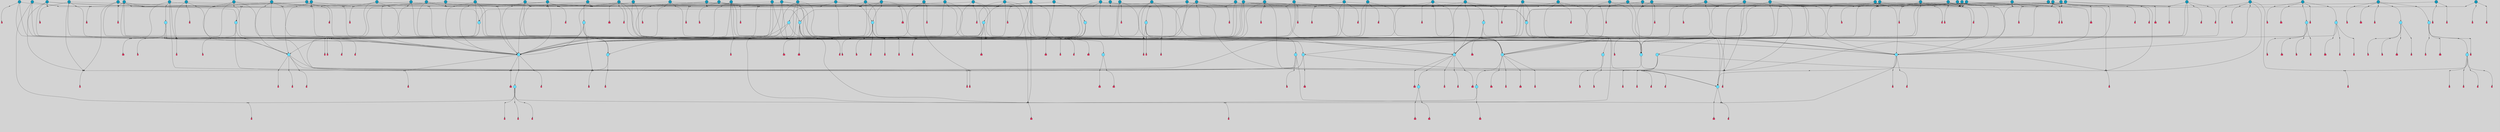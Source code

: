 // File exported with GEGELATI v1.3.1
// On the 2024-04-08 17:42:05
// With the File::TPGGraphDotExporter
digraph{
	graph[pad = "0.212, 0.055" bgcolor = lightgray]
	node[shape=circle style = filled label = ""]
		T3 [fillcolor="#66ddff"]
		T7 [fillcolor="#66ddff"]
		T9 [fillcolor="#66ddff"]
		T11 [fillcolor="#66ddff"]
		T27 [fillcolor="#66ddff"]
		T54 [fillcolor="#66ddff"]
		T59 [fillcolor="#66ddff"]
		T95 [fillcolor="#66ddff"]
		T111 [fillcolor="#66ddff"]
		T129 [fillcolor="#66ddff"]
		T159 [fillcolor="#66ddff"]
		T195 [fillcolor="#66ddff"]
		T213 [fillcolor="#66ddff"]
		T229 [fillcolor="#66ddff"]
		T240 [fillcolor="#66ddff"]
		T242 [fillcolor="#1199bb"]
		T315 [fillcolor="#1199bb"]
		T321 [fillcolor="#66ddff"]
		T322 [fillcolor="#66ddff"]
		T323 [fillcolor="#66ddff"]
		T324 [fillcolor="#66ddff"]
		T325 [fillcolor="#66ddff"]
		T326 [fillcolor="#66ddff"]
		T327 [fillcolor="#66ddff"]
		T328 [fillcolor="#1199bb"]
		T330 [fillcolor="#1199bb"]
		T394 [fillcolor="#1199bb"]
		T448 [fillcolor="#1199bb"]
		T465 [fillcolor="#1199bb"]
		T518 [fillcolor="#1199bb"]
		T553 [fillcolor="#1199bb"]
		T565 [fillcolor="#1199bb"]
		T582 [fillcolor="#1199bb"]
		T597 [fillcolor="#1199bb"]
		T602 [fillcolor="#1199bb"]
		T603 [fillcolor="#1199bb"]
		T605 [fillcolor="#66ddff"]
		T621 [fillcolor="#1199bb"]
		T627 [fillcolor="#66ddff"]
		T631 [fillcolor="#1199bb"]
		T633 [fillcolor="#66ddff"]
		T635 [fillcolor="#1199bb"]
		T639 [fillcolor="#1199bb"]
		T643 [fillcolor="#66ddff"]
		T644 [fillcolor="#1199bb"]
		T647 [fillcolor="#1199bb"]
		T648 [fillcolor="#1199bb"]
		T649 [fillcolor="#1199bb"]
		T651 [fillcolor="#1199bb"]
		T653 [fillcolor="#1199bb"]
		T655 [fillcolor="#1199bb"]
		T656 [fillcolor="#1199bb"]
		T659 [fillcolor="#1199bb"]
		T660 [fillcolor="#1199bb"]
		T662 [fillcolor="#1199bb"]
		T663 [fillcolor="#1199bb"]
		T667 [fillcolor="#1199bb"]
		T668 [fillcolor="#66ddff"]
		T669 [fillcolor="#66ddff"]
		T670 [fillcolor="#66ddff"]
		T671 [fillcolor="#1199bb"]
		T672 [fillcolor="#66ddff"]
		T673 [fillcolor="#66ddff"]
		T674 [fillcolor="#66ddff"]
		T676 [fillcolor="#1199bb"]
		T678 [fillcolor="#1199bb"]
		T679 [fillcolor="#1199bb"]
		T680 [fillcolor="#1199bb"]
		T682 [fillcolor="#1199bb"]
		T683 [fillcolor="#1199bb"]
		T689 [fillcolor="#1199bb"]
		T691 [fillcolor="#1199bb"]
		T692 [fillcolor="#1199bb"]
		T693 [fillcolor="#1199bb"]
		T695 [fillcolor="#1199bb"]
		T696 [fillcolor="#1199bb"]
		T697 [fillcolor="#1199bb"]
		T699 [fillcolor="#1199bb"]
		T700 [fillcolor="#1199bb"]
		T703 [fillcolor="#1199bb"]
		T704 [fillcolor="#1199bb"]
		T705 [fillcolor="#1199bb"]
		T706 [fillcolor="#1199bb"]
		T708 [fillcolor="#1199bb"]
		T709 [fillcolor="#1199bb"]
		T712 [fillcolor="#1199bb"]
		T714 [fillcolor="#1199bb"]
		T716 [fillcolor="#1199bb"]
		T717 [fillcolor="#1199bb"]
		T718 [fillcolor="#1199bb"]
		T719 [fillcolor="#1199bb"]
		T720 [fillcolor="#66ddff"]
		T721 [fillcolor="#1199bb"]
		T722 [fillcolor="#1199bb"]
		T723 [fillcolor="#1199bb"]
		T724 [fillcolor="#1199bb"]
		T725 [fillcolor="#1199bb"]
		T726 [fillcolor="#1199bb"]
		T727 [fillcolor="#1199bb"]
		T728 [fillcolor="#1199bb"]
		T729 [fillcolor="#1199bb"]
		T730 [fillcolor="#1199bb"]
		T731 [fillcolor="#1199bb"]
		T732 [fillcolor="#1199bb"]
		T733 [fillcolor="#1199bb"]
		T734 [fillcolor="#1199bb"]
		T735 [fillcolor="#1199bb"]
		T736 [fillcolor="#1199bb"]
		T737 [fillcolor="#1199bb"]
		T738 [fillcolor="#1199bb"]
		T739 [fillcolor="#1199bb"]
		T740 [fillcolor="#1199bb"]
		P9263 [fillcolor="#cccccc" shape=point] //6|
		I9263 [shape=box style=invis label="6|1&2|6#1|7&#92;n10|7&2|0#1|5&#92;n9|4&0|1#2|2&#92;n8|6&0|0#1|0&#92;n"]
		P9263 -> I9263[style=invis]
		A6303 [fillcolor="#ff3366" shape=box margin=0.03 width=0 height=0 label="3"]
		T3 -> P9263 -> A6303
		P9264 [fillcolor="#cccccc" shape=point] //3|
		I9264 [shape=box style=invis label="7|6&2|4#0|2&#92;n10|3&2|7#1|4&#92;n11|6&0|4#0|1&#92;n7|1&0|0#2|6&#92;n7|6&0|3#2|6&#92;n4|0&2|6#0|1&#92;n4|4&2|5#0|2&#92;n4|6&0|4#2|7&#92;n10|0&2|3#1|5&#92;n2|6&0|5#0|2&#92;n1|0&2|3#0|7&#92;n1|6&2|0#0|5&#92;n6|2&0|1#0|7&#92;n9|2&0|3#2|7&#92;n5|3&0|6#0|6&#92;n1|7&2|5#2|3&#92;n8|1&2|7#0|6&#92;n1|0&2|5#2|1&#92;n7|1&2|2#2|5&#92;n7|4&2|6#0|3&#92;n"]
		P9264 -> I9264[style=invis]
		A6304 [fillcolor="#ff3366" shape=box margin=0.03 width=0 height=0 label="4"]
		T3 -> P9264 -> A6304
		P9265 [fillcolor="#cccccc" shape=point] //-3|
		I9265 [shape=box style=invis label="1|6&2|7#0|7&#92;n10|2&0|7#1|3&#92;n9|6&2|7#2|2&#92;n5|3&0|7#0|7&#92;n1|6&2|3#0|0&#92;n2|3&2|3#2|2&#92;n5|1&2|6#0|6&#92;n"]
		P9265 -> I9265[style=invis]
		A6305 [fillcolor="#ff3366" shape=box margin=0.03 width=0 height=0 label="7"]
		T7 -> P9265 -> A6305
		P9266 [fillcolor="#cccccc" shape=point] //5|
		I9266 [shape=box style=invis label="0|5&2|3#0|1&#92;n0|6&2|1#2|4&#92;n6|2&2|6#0|7&#92;n7|4&0|3#0|1&#92;n5|4&0|7#1|6&#92;n9|1&0|5#2|2&#92;n6|3&2|3#1|7&#92;n11|7&2|4#1|6&#92;n2|5&0|1#0|0&#92;n4|7&0|0#0|2&#92;n6|2&0|6#0|0&#92;n2|1&2|6#2|4&#92;n10|0&2|0#1|0&#92;n6|6&2|4#0|6&#92;n"]
		P9266 -> I9266[style=invis]
		A6306 [fillcolor="#ff3366" shape=box margin=0.03 width=0 height=0 label="8"]
		T7 -> P9266 -> A6306
		P9267 [fillcolor="#cccccc" shape=point] //-6|
		I9267 [shape=box style=invis label="11|1&0|7#2|0&#92;n10|4&0|1#1|0&#92;n4|3&2|4#2|1&#92;n0|5&2|0#0|0&#92;n6|1&0|0#0|3&#92;n8|2&2|0#0|4&#92;n11|4&2|0#1|6&#92;n7|0&2|6#2|3&#92;n5|3&2|6#2|0&#92;n2|0&2|0#0|4&#92;n"]
		P9267 -> I9267[style=invis]
		A6307 [fillcolor="#ff3366" shape=box margin=0.03 width=0 height=0 label="9"]
		T9 -> P9267 -> A6307
		P9268 [fillcolor="#cccccc" shape=point] //2|
		I9268 [shape=box style=invis label="6|3&2|7#1|4&#92;n8|6&0|0#2|5&#92;n2|1&0|2#0|3&#92;n8|7&0|6#0|4&#92;n2|1&2|0#0|1&#92;n0|0&2|2#2|3&#92;n6|6&0|7#2|1&#92;n6|1&0|7#2|6&#92;n5|4&2|7#0|4&#92;n0|3&0|4#2|0&#92;n11|0&2|0#2|5&#92;n4|5&2|5#2|4&#92;n5|7&0|6#0|4&#92;n9|7&2|5#0|3&#92;n5|4&2|1#0|3&#92;n5|3&0|1#1|7&#92;n0|4&0|3#2|5&#92;n"]
		P9268 -> I9268[style=invis]
		A6308 [fillcolor="#ff3366" shape=box margin=0.03 width=0 height=0 label="10"]
		T9 -> P9268 -> A6308
		P9269 [fillcolor="#cccccc" shape=point] //6|
		I9269 [shape=box style=invis label="3|0&2|7#2|2&#92;n3|2&0|4#2|5&#92;n5|1&0|2#1|0&#92;n8|7&0|1#2|0&#92;n8|5&0|3#0|6&#92;n0|2&0|2#2|3&#92;n1|5&2|5#0|5&#92;n5|6&0|6#0|7&#92;n6|7&0|0#2|6&#92;n1|2&2|3#0|0&#92;n7|7&2|3#0|4&#92;n0|7&2|7#0|6&#92;n1|0&2|2#2|7&#92;n4|4&0|1#0|0&#92;n"]
		P9269 -> I9269[style=invis]
		A6309 [fillcolor="#ff3366" shape=box margin=0.03 width=0 height=0 label="11"]
		T11 -> P9269 -> A6309
		P9270 [fillcolor="#cccccc" shape=point] //-4|
		I9270 [shape=box style=invis label="4|1&0|4#2|6&#92;n1|2&2|2#2|0&#92;n1|2&2|0#0|6&#92;n8|4&2|3#2|5&#92;n5|5&2|1#1|0&#92;n"]
		P9270 -> I9270[style=invis]
		A6310 [fillcolor="#ff3366" shape=box margin=0.03 width=0 height=0 label="12"]
		T11 -> P9270 -> A6310
		P9271 [fillcolor="#cccccc" shape=point] //2|
		I9271 [shape=box style=invis label="9|1&2|3#0|1&#92;n5|2&2|0#2|4&#92;n3|6&2|5#2|7&#92;n7|0&2|5#0|4&#92;n1|2&0|3#0|5&#92;n7|3&2|7#0|0&#92;n"]
		P9271 -> I9271[style=invis]
		A6311 [fillcolor="#ff3366" shape=box margin=0.03 width=0 height=0 label="2"]
		T27 -> P9271 -> A6311
		P9272 [fillcolor="#cccccc" shape=point] //-6|
		I9272 [shape=box style=invis label="7|5&0|4#0|4&#92;n11|0&2|5#2|1&#92;n"]
		P9272 -> I9272[style=invis]
		A6312 [fillcolor="#ff3366" shape=box margin=0.03 width=0 height=0 label="3"]
		T27 -> P9272 -> A6312
		T27 -> P9264
		P9273 [fillcolor="#cccccc" shape=point] //0|
		I9273 [shape=box style=invis label="2|5&0|1#0|6&#92;n6|1&2|2#2|7&#92;n8|0&0|3#1|4&#92;n4|3&2|5#2|4&#92;n8|1&2|4#0|0&#92;n6|6&0|1#2|6&#92;n11|7&2|4#2|5&#92;n6|2&2|4#0|2&#92;n8|5&2|4#2|4&#92;n2|1&2|1#2|2&#92;n2|7&2|5#2|6&#92;n9|7&0|5#0|4&#92;n1|2&0|5#2|6&#92;n4|2&2|3#2|7&#92;n3|3&2|1#0|2&#92;n"]
		P9273 -> I9273[style=invis]
		A6313 [fillcolor="#ff3366" shape=box margin=0.03 width=0 height=0 label="5"]
		T27 -> P9273 -> A6313
		P9274 [fillcolor="#cccccc" shape=point] //0|
		I9274 [shape=box style=invis label="4|0&0|3#2|7&#92;n10|2&0|3#1|7&#92;n3|5&0|2#0|3&#92;n4|5&0|0#2|1&#92;n10|7&2|0#1|2&#92;n5|3&2|3#1|6&#92;n9|5&2|0#0|4&#92;n5|4&2|7#0|2&#92;n10|3&2|7#1|4&#92;n7|2&0|1#2|6&#92;n8|6&0|5#0|5&#92;n8|7&2|3#0|5&#92;n2|6&2|4#0|0&#92;n"]
		P9274 -> I9274[style=invis]
		A6314 [fillcolor="#ff3366" shape=box margin=0.03 width=0 height=0 label="5"]
		T27 -> P9274 -> A6314
		P9275 [fillcolor="#cccccc" shape=point] //8|
		I9275 [shape=box style=invis label="9|0&0|1#2|0&#92;n10|1&2|5#1|4&#92;n8|2&2|6#0|4&#92;n2|4&2|5#2|3&#92;n4|2&2|2#0|2&#92;n7|5&0|2#0|0&#92;n8|2&2|1#1|3&#92;n8|7&0|7#2|1&#92;n1|1&0|0#0|7&#92;n5|6&2|5#1|0&#92;n6|6&2|5#0|0&#92;n11|4&0|3#2|6&#92;n4|2&2|4#0|7&#92;n5|6&0|1#2|0&#92;n11|3&0|2#0|7&#92;n"]
		P9275 -> I9275[style=invis]
		A6315 [fillcolor="#ff3366" shape=box margin=0.03 width=0 height=0 label="6"]
		T54 -> P9275 -> A6315
		P9276 [fillcolor="#cccccc" shape=point] //5|
		I9276 [shape=box style=invis label="3|0&2|0#0|1&#92;n3|0&0|7#0|1&#92;n5|3&0|2#2|6&#92;n4|4&2|4#2|6&#92;n11|2&0|7#1|6&#92;n2|7&2|2#2|5&#92;n9|3&2|6#2|7&#92;n7|7&0|0#0|4&#92;n6|1&2|4#2|3&#92;n5|4&2|0#1|6&#92;n1|3&0|7#0|4&#92;n"]
		P9276 -> I9276[style=invis]
		A6316 [fillcolor="#ff3366" shape=box margin=0.03 width=0 height=0 label="7"]
		T54 -> P9276 -> A6316
		P9277 [fillcolor="#cccccc" shape=point] //-10|
		I9277 [shape=box style=invis label="3|6&0|0#0|4&#92;n4|1&2|4#0|1&#92;n5|1&0|1#0|4&#92;n5|5&2|6#0|5&#92;n6|5&0|6#0|3&#92;n11|1&2|0#0|1&#92;n0|7&2|0#0|3&#92;n1|2&0|6#0|1&#92;n8|0&0|4#2|0&#92;n0|4&0|7#2|7&#92;n7|0&2|7#1|3&#92;n3|1&0|5#2|5&#92;n5|1&0|4#0|3&#92;n2|2&0|2#0|0&#92;n8|3&0|1#0|7&#92;n3|0&0|3#0|5&#92;n7|2&0|5#2|0&#92;n6|3&2|7#1|5&#92;n4|7&2|7#2|1&#92;n"]
		P9277 -> I9277[style=invis]
		A6317 [fillcolor="#ff3366" shape=box margin=0.03 width=0 height=0 label="14"]
		T54 -> P9277 -> A6317
		T54 -> P9266
		P9278 [fillcolor="#cccccc" shape=point] //8|
		I9278 [shape=box style=invis label="9|0&0|1#2|0&#92;n10|1&2|5#1|4&#92;n8|2&2|6#0|4&#92;n4|5&0|3#0|1&#92;n2|4&2|5#2|3&#92;n4|2&2|2#0|2&#92;n7|5&0|2#0|0&#92;n8|2&2|1#1|3&#92;n8|7&0|7#2|1&#92;n1|1&0|0#0|7&#92;n5|6&2|5#1|0&#92;n6|3&2|5#0|0&#92;n11|4&0|3#2|6&#92;n1|2&2|4#0|7&#92;n5|6&0|1#2|0&#92;n11|3&0|2#0|7&#92;n"]
		P9278 -> I9278[style=invis]
		A6318 [fillcolor="#ff3366" shape=box margin=0.03 width=0 height=0 label="6"]
		T59 -> P9278 -> A6318
		T59 -> P9276
		T59 -> P9267
		T59 -> P9276
		P9279 [fillcolor="#cccccc" shape=point] //4|
		I9279 [shape=box style=invis label="4|3&0|6#0|3&#92;n5|7&2|3#2|2&#92;n5|6&0|7#1|2&#92;n1|4&2|6#0|3&#92;n8|4&2|1#2|5&#92;n9|5&2|4#1|4&#92;n2|4&0|5#0|7&#92;n10|0&0|6#1|3&#92;n3|0&0|6#0|2&#92;n2|7&2|7#2|6&#92;n5|2&0|5#1|5&#92;n10|4&2|5#1|7&#92;n4|0&0|4#2|4&#92;n11|1&0|4#2|6&#92;n10|6&2|0#1|4&#92;n9|7&0|3#1|4&#92;n4|5&2|7#0|6&#92;n11|5&2|6#2|3&#92;n0|3&0|5#0|1&#92;n"]
		P9279 -> I9279[style=invis]
		A6319 [fillcolor="#ff3366" shape=box margin=0.03 width=0 height=0 label="13"]
		T95 -> P9279 -> A6319
		P9280 [fillcolor="#cccccc" shape=point] //8|
		I9280 [shape=box style=invis label="9|7&0|5#2|5&#92;n3|3&2|3#0|2&#92;n9|5&2|2#1|0&#92;n2|3&0|6#0|3&#92;n4|4&2|5#2|7&#92;n11|3&2|0#1|5&#92;n6|6&2|1#2|2&#92;n4|6&0|1#2|2&#92;n2|5&2|7#2|2&#92;n7|7&2|2#2|3&#92;n6|5&0|3#2|6&#92;n6|7&0|6#0|2&#92;n"]
		P9280 -> I9280[style=invis]
		A6320 [fillcolor="#ff3366" shape=box margin=0.03 width=0 height=0 label="14"]
		T95 -> P9280 -> A6320
		P9281 [fillcolor="#cccccc" shape=point] //2|
		I9281 [shape=box style=invis label="4|1&0|4#2|6&#92;n5|5&2|1#1|0&#92;n1|0&2|0#0|6&#92;n8|4&2|3#2|5&#92;n"]
		P9281 -> I9281[style=invis]
		T95 -> P9281 -> T11
		P9282 [fillcolor="#cccccc" shape=point] //-9|
		I9282 [shape=box style=invis label="2|0&2|0#2|1&#92;n4|4&2|4#2|6&#92;n9|1&0|3#1|7&#92;n5|3&0|2#2|6&#92;n2|7&2|2#2|5&#92;n5|4&2|0#1|6&#92;n3|0&0|7#0|1&#92;n1|3&0|7#0|4&#92;n11|6&2|2#0|7&#92;n7|7&0|0#0|4&#92;n11|0&0|7#1|6&#92;n9|3&2|6#2|7&#92;n"]
		P9282 -> I9282[style=invis]
		A6321 [fillcolor="#ff3366" shape=box margin=0.03 width=0 height=0 label="7"]
		T95 -> P9282 -> A6321
		P9283 [fillcolor="#cccccc" shape=point] //-8|
		I9283 [shape=box style=invis label="7|5&0|4#2|4&#92;n"]
		P9283 -> I9283[style=invis]
		A6322 [fillcolor="#ff3366" shape=box margin=0.03 width=0 height=0 label="3"]
		T95 -> P9283 -> A6322
		P9284 [fillcolor="#cccccc" shape=point] //-5|
		I9284 [shape=box style=invis label="0|0&2|3#0|2&#92;n10|5&0|6#1|3&#92;n7|3&0|6#2|3&#92;n3|4&0|6#0|6&#92;n10|5&0|2#1|1&#92;n5|0&0|1#0|3&#92;n6|6&2|5#1|5&#92;n7|4&0|2#1|7&#92;n5|7&0|1#2|5&#92;n1|5&0|0#0|3&#92;n7|5&2|1#2|6&#92;n9|0&0|2#0|0&#92;n4|0&2|4#0|0&#92;n4|6&0|0#2|3&#92;n3|1&0|6#2|5&#92;n7|7&2|1#2|3&#92;n9|4&2|2#0|6&#92;n"]
		P9284 -> I9284[style=invis]
		T111 -> P9284 -> T9
		P9285 [fillcolor="#cccccc" shape=point] //7|
		I9285 [shape=box style=invis label="7|4&2|1#2|0&#92;n4|1&2|4#2|3&#92;n5|0&2|0#2|2&#92;n6|1&2|4#2|6&#92;n"]
		P9285 -> I9285[style=invis]
		A6323 [fillcolor="#ff3366" shape=box margin=0.03 width=0 height=0 label="9"]
		T111 -> P9285 -> A6323
		P9286 [fillcolor="#cccccc" shape=point] //2|
		I9286 [shape=box style=invis label="3|0&2|0#0|1&#92;n11|2&0|7#1|6&#92;n8|7&2|4#0|5&#92;n5|3&0|2#2|6&#92;n4|4&2|4#2|6&#92;n3|0&0|7#0|1&#92;n2|7&2|2#2|5&#92;n9|3&2|6#2|7&#92;n7|7&0|0#0|4&#92;n6|1&2|4#1|3&#92;n5|4&2|0#1|6&#92;n1|3&0|7#0|4&#92;n"]
		P9286 -> I9286[style=invis]
		A6324 [fillcolor="#ff3366" shape=box margin=0.03 width=0 height=0 label="7"]
		T111 -> P9286 -> A6324
		T111 -> P9267
		T129 -> P9275
		T129 -> P9276
		P9287 [fillcolor="#cccccc" shape=point] //10|
		I9287 [shape=box style=invis label="4|5&2|7#2|1&#92;n1|7&2|3#0|6&#92;n3|5&2|2#0|3&#92;n10|3&0|7#1|4&#92;n7|1&0|4#2|6&#92;n10|2&0|3#1|7&#92;n9|5&2|0#0|4&#92;n4|0&0|3#2|7&#92;n11|4&2|6#1|2&#92;n5|4&2|7#0|2&#92;n2|6&2|4#0|0&#92;n6|5&0|7#2|1&#92;n5|3&2|3#1|6&#92;n10|7&2|0#1|2&#92;n"]
		P9287 -> I9287[style=invis]
		A6325 [fillcolor="#ff3366" shape=box margin=0.03 width=0 height=0 label="5"]
		T129 -> P9287 -> A6325
		P9288 [fillcolor="#cccccc" shape=point] //5|
		I9288 [shape=box style=invis label="9|4&2|3#1|3&#92;n0|4&2|4#0|5&#92;n6|1&2|6#2|5&#92;n4|0&0|5#2|0&#92;n"]
		P9288 -> I9288[style=invis]
		A6326 [fillcolor="#ff3366" shape=box margin=0.03 width=0 height=0 label="7"]
		T129 -> P9288 -> A6326
		P9289 [fillcolor="#cccccc" shape=point] //6|
		I9289 [shape=box style=invis label="9|4&2|7#0|6&#92;n8|4&0|1#1|0&#92;n1|3&0|0#2|1&#92;n2|4&0|6#2|2&#92;n5|1&2|5#0|7&#92;n3|0&0|3#2|6&#92;n2|2&2|6#0|2&#92;n8|4&0|4#2|2&#92;n5|1&2|4#0|3&#92;n9|4&0|6#0|6&#92;n5|0&2|2#1|5&#92;n11|7&0|0#1|1&#92;n0|4&0|3#0|3&#92;n7|7&2|4#2|5&#92;n1|5&0|1#2|1&#92;n"]
		P9289 -> I9289[style=invis]
		A6327 [fillcolor="#ff3366" shape=box margin=0.03 width=0 height=0 label="1"]
		T129 -> P9289 -> A6327
		P9290 [fillcolor="#cccccc" shape=point] //7|
		I9290 [shape=box style=invis label="7|0&2|1#2|0&#92;n9|7&2|1#1|7&#92;n8|2&0|1#1|0&#92;n6|6&0|2#1|1&#92;n2|2&0|5#0|0&#92;n5|7&0|0#2|1&#92;n5|1&2|5#1|5&#92;n4|7&2|4#2|3&#92;n10|5&2|2#1|5&#92;n1|3&2|2#2|0&#92;n10|2&2|6#1|5&#92;n"]
		P9290 -> I9290[style=invis]
		A6328 [fillcolor="#ff3366" shape=box margin=0.03 width=0 height=0 label="1"]
		T159 -> P9290 -> A6328
		P9291 [fillcolor="#cccccc" shape=point] //7|
		I9291 [shape=box style=invis label="7|4&2|7#0|4&#92;n4|6&0|1#2|5&#92;n2|1&2|3#0|0&#92;n4|3&2|0#0|1&#92;n0|0&2|7#2|7&#92;n7|7&0|5#2|3&#92;n5|0&2|1#2|2&#92;n10|0&0|4#1|2&#92;n4|4&0|7#0|0&#92;n6|7&0|2#0|1&#92;n1|4&2|5#0|4&#92;n"]
		P9291 -> I9291[style=invis]
		A6329 [fillcolor="#ff3366" shape=box margin=0.03 width=0 height=0 label="0"]
		T159 -> P9291 -> A6329
		P9292 [fillcolor="#cccccc" shape=point] //5|
		I9292 [shape=box style=invis label="0|5&2|3#0|1&#92;n0|6&2|1#2|4&#92;n6|2&2|6#0|7&#92;n9|0&2|7#1|1&#92;n7|4&0|3#0|1&#92;n11|7&2|4#1|6&#92;n9|1&0|5#2|2&#92;n5|4&0|7#1|6&#92;n2|5&0|1#0|0&#92;n4|7&0|0#0|2&#92;n6|2&0|6#0|0&#92;n2|1&2|6#2|4&#92;n10|0&0|0#1|0&#92;n6|6&2|4#0|6&#92;n"]
		P9292 -> I9292[style=invis]
		T159 -> P9292 -> T129
		P9293 [fillcolor="#cccccc" shape=point] //5|
		I9293 [shape=box style=invis label="3|0&2|0#2|1&#92;n3|0&0|7#0|1&#92;n5|3&0|2#2|6&#92;n4|4&2|4#2|6&#92;n5|4&2|0#1|6&#92;n2|7&2|2#2|5&#92;n1|3&0|7#0|4&#92;n11|6&2|2#0|7&#92;n7|7&0|0#0|4&#92;n6|1&2|4#2|3&#92;n11|0&0|7#1|6&#92;n9|3&2|6#2|7&#92;n"]
		P9293 -> I9293[style=invis]
		A6330 [fillcolor="#ff3366" shape=box margin=0.03 width=0 height=0 label="7"]
		T195 -> P9293 -> A6330
		P9294 [fillcolor="#cccccc" shape=point] //4|
		I9294 [shape=box style=invis label="7|1&0|6#0|1&#92;n6|7&2|7#1|7&#92;n10|1&2|1#1|1&#92;n9|6&2|2#1|4&#92;n4|7&0|4#2|2&#92;n9|6&0|5#1|1&#92;n10|0&2|6#1|6&#92;n5|1&0|1#2|3&#92;n10|1&0|5#1|0&#92;n3|4&2|3#0|0&#92;n8|2&0|5#2|4&#92;n1|6&2|0#0|0&#92;n2|3&0|1#2|6&#92;n5|2&2|2#1|6&#92;n2|2&0|1#2|1&#92;n3|1&2|7#0|3&#92;n6|7&2|3#0|4&#92;n"]
		P9294 -> I9294[style=invis]
		A6331 [fillcolor="#ff3366" shape=box margin=0.03 width=0 height=0 label="10"]
		T195 -> P9294 -> A6331
		P9295 [fillcolor="#cccccc" shape=point] //-4|
		I9295 [shape=box style=invis label="0|4&0|0#2|7&#92;n8|5&2|4#2|4&#92;n4|3&2|5#2|4&#92;n11|7&2|2#2|5&#92;n6|5&2|2#2|7&#92;n3|2&0|7#0|7&#92;n3|3&2|1#0|3&#92;n2|6&0|3#2|5&#92;n0|1&2|6#2|2&#92;n8|2&0|0#1|6&#92;n0|7&0|5#0|4&#92;n9|5&0|3#2|7&#92;n2|7&2|5#2|6&#92;n9|0&2|0#0|1&#92;n1|2&2|4#0|2&#92;n"]
		P9295 -> I9295[style=invis]
		T195 -> P9295 -> T27
		T195 -> P9291
		P9296 [fillcolor="#cccccc" shape=point] //6|
		I9296 [shape=box style=invis label="9|4&2|7#0|6&#92;n8|4&0|1#1|0&#92;n1|3&0|0#2|1&#92;n2|4&0|6#2|2&#92;n5|1&2|5#0|7&#92;n3|0&0|3#2|6&#92;n2|2&2|6#0|2&#92;n8|4&0|4#2|2&#92;n5|1&2|4#0|3&#92;n9|4&0|6#0|6&#92;n5|0&2|2#1|5&#92;n11|7&0|0#1|1&#92;n0|4&0|3#0|3&#92;n7|7&2|4#2|5&#92;n1|5&0|1#2|1&#92;n"]
		P9296 -> I9296[style=invis]
		A6332 [fillcolor="#ff3366" shape=box margin=0.03 width=0 height=0 label="1"]
		T213 -> P9296 -> A6332
		P9297 [fillcolor="#cccccc" shape=point] //5|
		I9297 [shape=box style=invis label="9|4&2|3#1|3&#92;n0|4&2|4#0|5&#92;n6|1&2|6#2|5&#92;n4|0&0|5#2|0&#92;n"]
		P9297 -> I9297[style=invis]
		A6333 [fillcolor="#ff3366" shape=box margin=0.03 width=0 height=0 label="7"]
		T213 -> P9297 -> A6333
		P9298 [fillcolor="#cccccc" shape=point] //8|
		I9298 [shape=box style=invis label="9|0&0|1#2|0&#92;n10|1&2|5#1|4&#92;n8|2&2|6#0|4&#92;n2|4&2|5#2|3&#92;n4|2&2|2#0|2&#92;n7|5&0|2#0|0&#92;n8|2&2|1#1|3&#92;n8|7&0|7#2|1&#92;n1|1&0|0#0|7&#92;n5|6&2|5#1|0&#92;n6|6&2|5#0|0&#92;n11|4&0|3#2|6&#92;n4|2&2|4#0|7&#92;n5|6&0|1#2|0&#92;n11|3&0|2#0|7&#92;n"]
		P9298 -> I9298[style=invis]
		A6334 [fillcolor="#ff3366" shape=box margin=0.03 width=0 height=0 label="6"]
		T213 -> P9298 -> A6334
		P9299 [fillcolor="#cccccc" shape=point] //10|
		I9299 [shape=box style=invis label="4|5&2|7#2|1&#92;n1|7&2|3#0|6&#92;n3|5&2|2#0|3&#92;n10|3&0|7#1|4&#92;n7|1&0|4#2|6&#92;n10|2&0|3#1|7&#92;n9|5&2|0#0|4&#92;n4|0&0|3#2|7&#92;n11|4&2|6#1|2&#92;n5|4&2|7#0|2&#92;n2|6&2|4#0|0&#92;n6|5&0|7#2|1&#92;n5|3&2|3#1|6&#92;n10|7&2|0#1|2&#92;n"]
		P9299 -> I9299[style=invis]
		A6335 [fillcolor="#ff3366" shape=box margin=0.03 width=0 height=0 label="5"]
		T213 -> P9299 -> A6335
		P9300 [fillcolor="#cccccc" shape=point] //5|
		I9300 [shape=box style=invis label="3|0&2|0#0|1&#92;n3|0&0|7#0|1&#92;n5|3&0|2#2|6&#92;n4|4&2|4#2|6&#92;n11|2&0|7#1|6&#92;n2|7&2|2#2|5&#92;n9|3&2|6#2|7&#92;n7|7&0|0#0|4&#92;n6|1&2|4#2|3&#92;n5|4&2|0#1|6&#92;n1|3&0|7#0|4&#92;n"]
		P9300 -> I9300[style=invis]
		A6336 [fillcolor="#ff3366" shape=box margin=0.03 width=0 height=0 label="7"]
		T213 -> P9300 -> A6336
		P9301 [fillcolor="#cccccc" shape=point] //-2|
		I9301 [shape=box style=invis label="5|2&2|0#2|4&#92;n9|1&2|3#0|1&#92;n3|6&2|5#2|7&#92;n7|0&2|1#0|4&#92;n1|2&0|3#0|5&#92;n7|3&2|7#0|0&#92;n"]
		P9301 -> I9301[style=invis]
		A6337 [fillcolor="#ff3366" shape=box margin=0.03 width=0 height=0 label="2"]
		T229 -> P9301 -> A6337
		P9302 [fillcolor="#cccccc" shape=point] //9|
		I9302 [shape=box style=invis label="7|1&2|2#2|5&#92;n1|0&2|5#2|1&#92;n11|6&0|4#0|1&#92;n10|6&0|3#1|6&#92;n7|1&0|0#2|6&#92;n4|0&2|6#0|1&#92;n4|6&0|4#2|7&#92;n10|0&2|3#1|0&#92;n1|0&2|3#0|7&#92;n1|6&2|0#0|5&#92;n6|2&0|1#0|7&#92;n9|2&0|3#2|7&#92;n5|3&0|6#0|6&#92;n3|1&0|3#0|5&#92;n1|7&2|5#2|3&#92;n8|1&2|7#0|6&#92;n10|3&2|0#1|4&#92;n7|6&2|4#0|2&#92;n7|4&2|6#0|3&#92;n"]
		P9302 -> I9302[style=invis]
		T229 -> P9302 -> T7
		P9303 [fillcolor="#cccccc" shape=point] //2|
		I9303 [shape=box style=invis label="8|6&0|2#0|5&#92;n10|5&2|3#1|7&#92;n5|6&0|1#2|5&#92;n11|3&0|0#2|2&#92;n0|3&2|1#0|6&#92;n9|7&2|6#0|1&#92;n4|6&2|7#0|2&#92;n8|0&0|6#2|0&#92;n11|2&0|7#0|1&#92;n3|7&2|4#0|7&#92;n5|1&0|1#0|6&#92;n7|6&2|7#2|4&#92;n6|1&0|3#0|2&#92;n6|6&2|5#1|2&#92;n8|5&0|2#0|0&#92;n0|2&0|3#0|0&#92;n2|5&2|5#2|1&#92;n10|4&0|1#1|0&#92;n4|3&2|5#0|4&#92;n"]
		P9303 -> I9303[style=invis]
		A6338 [fillcolor="#ff3366" shape=box margin=0.03 width=0 height=0 label="11"]
		T229 -> P9303 -> A6338
		P9304 [fillcolor="#cccccc" shape=point] //-7|
		I9304 [shape=box style=invis label="11|2&2|6#1|1&#92;n2|3&0|6#2|3&#92;n10|0&0|2#1|4&#92;n"]
		P9304 -> I9304[style=invis]
		T229 -> P9304 -> T111
		P9305 [fillcolor="#cccccc" shape=point] //-1|
		I9305 [shape=box style=invis label="6|4&0|4#2|4&#92;n4|5&2|5#2|4&#92;n9|7&2|5#0|3&#92;n3|7&2|6#0|6&#92;n8|7&0|6#0|4&#92;n2|1&2|0#0|1&#92;n8|6&0|0#2|5&#92;n2|1&0|2#0|3&#92;n6|1&0|7#2|6&#92;n6|3&0|1#1|6&#92;n5|4&2|7#0|4&#92;n0|7&0|4#2|0&#92;n11|0&2|0#2|5&#92;n3|7&2|0#2|7&#92;n8|3&2|7#1|4&#92;n5|7&0|6#0|4&#92;n0|0&2|3#2|3&#92;n5|4&2|1#0|3&#92;n0|4&0|3#2|5&#92;n"]
		P9305 -> I9305[style=invis]
		A6339 [fillcolor="#ff3366" shape=box margin=0.03 width=0 height=0 label="10"]
		T229 -> P9305 -> A6339
		P9306 [fillcolor="#cccccc" shape=point] //5|
		I9306 [shape=box style=invis label="1|6&2|7#0|7&#92;n9|2&2|7#2|2&#92;n10|2&0|7#1|3&#92;n5|3&0|7#0|7&#92;n7|0&2|7#2|2&#92;n1|6&2|3#0|0&#92;n2|3&2|3#2|2&#92;n"]
		P9306 -> I9306[style=invis]
		A6340 [fillcolor="#ff3366" shape=box margin=0.03 width=0 height=0 label="7"]
		T240 -> P9306 -> A6340
		P9307 [fillcolor="#cccccc" shape=point] //-8|
		I9307 [shape=box style=invis label="7|5&0|2#2|1&#92;n1|0&2|6#0|0&#92;n7|1&2|6#1|1&#92;n8|7&0|3#1|6&#92;n3|7&2|3#2|4&#92;n"]
		P9307 -> I9307[style=invis]
		A6341 [fillcolor="#ff3366" shape=box margin=0.03 width=0 height=0 label="2"]
		T240 -> P9307 -> A6341
		P9308 [fillcolor="#cccccc" shape=point] //-3|
		I9308 [shape=box style=invis label="1|1&2|1#0|1&#92;n1|4&0|0#2|4&#92;n11|0&2|3#0|2&#92;n11|6&0|4#0|1&#92;n5|2&0|6#1|5&#92;n3|7&2|6#2|7&#92;n7|7&0|1#2|1&#92;n9|5&2|2#2|0&#92;n6|5&2|6#1|4&#92;n0|7&0|5#2|4&#92;n8|1&0|0#2|3&#92;n0|5&0|3#0|5&#92;n2|0&2|4#0|5&#92;n7|5&2|7#1|3&#92;n8|3&0|0#1|2&#92;n"]
		P9308 -> I9308[style=invis]
		A6342 [fillcolor="#ff3366" shape=box margin=0.03 width=0 height=0 label="1"]
		T240 -> P9308 -> A6342
		P9309 [fillcolor="#cccccc" shape=point] //-9|
		I9309 [shape=box style=invis label="4|7&2|6#0|5&#92;n11|3&0|2#2|6&#92;n10|2&2|4#1|6&#92;n3|0&2|6#2|7&#92;n4|3&0|5#0|7&#92;n2|3&0|7#0|7&#92;n10|6&0|7#1|5&#92;n10|1&2|2#1|1&#92;n1|7&0|3#2|6&#92;n"]
		P9309 -> I9309[style=invis]
		A6343 [fillcolor="#ff3366" shape=box margin=0.03 width=0 height=0 label="4"]
		T242 -> P9309 -> A6343
		P9310 [fillcolor="#cccccc" shape=point] //7|
		I9310 [shape=box style=invis label="7|2&0|4#1|3&#92;n7|7&0|0#0|4&#92;n4|4&2|4#2|6&#92;n2|3&2|2#2|5&#92;n8|0&0|2#2|1&#92;n9|3&2|6#2|7&#92;n6|4&2|4#2|3&#92;n3|3&2|0#0|1&#92;n6|4&2|0#1|6&#92;n5|3&0|7#0|4&#92;n"]
		P9310 -> I9310[style=invis]
		A6344 [fillcolor="#ff3366" shape=box margin=0.03 width=0 height=0 label="7"]
		T242 -> P9310 -> A6344
		P9311 [fillcolor="#cccccc" shape=point] //2|
		I9311 [shape=box style=invis label="4|5&2|7#2|1&#92;n1|7&2|3#0|6&#92;n3|5&2|2#0|3&#92;n10|3&2|7#1|4&#92;n7|1&0|4#2|6&#92;n4|0&0|3#2|7&#92;n9|5&2|0#0|4&#92;n10|2&0|3#1|7&#92;n11|4&2|6#1|2&#92;n10|3&2|1#1|6&#92;n5|4&2|7#0|2&#92;n2|6&2|4#0|0&#92;n6|5&0|7#2|1&#92;n5|3&2|3#1|6&#92;n10|7&2|0#1|2&#92;n"]
		P9311 -> I9311[style=invis]
		A6345 [fillcolor="#ff3366" shape=box margin=0.03 width=0 height=0 label="5"]
		T242 -> P9311 -> A6345
		P9312 [fillcolor="#cccccc" shape=point] //7|
		I9312 [shape=box style=invis label="8|4&2|1#2|5&#92;n4|1&2|7#2|1&#92;n11|5&2|6#0|3&#92;n10|4&2|5#1|7&#92;n4|0&0|4#2|4&#92;n4|5&2|7#0|6&#92;n9|5&2|4#0|4&#92;n2|4&0|5#0|7&#92;n1|4&2|6#0|3&#92;n2|7&2|7#2|6&#92;n3|0&0|6#0|2&#92;n10|0&2|6#1|3&#92;n4|4&0|6#0|7&#92;n10|6&2|0#1|4&#92;n5|4&2|6#1|1&#92;n9|7&0|3#0|4&#92;n5|6&0|7#1|2&#92;n5|7&2|3#2|2&#92;n0|3&0|5#0|1&#92;n"]
		P9312 -> I9312[style=invis]
		T242 -> P9312 -> T9
		P9313 [fillcolor="#cccccc" shape=point] //5|
		I9313 [shape=box style=invis label="11|7&2|0#1|7&#92;n1|5&2|4#2|4&#92;n4|3&0|1#0|5&#92;n1|6&0|0#0|4&#92;n8|6&2|4#0|0&#92;n4|0&2|0#0|5&#92;n10|4&2|0#1|0&#92;n4|4&0|5#0|1&#92;n0|7&2|1#0|5&#92;n0|6&2|3#2|0&#92;n9|6&2|5#1|3&#92;n"]
		P9313 -> I9313[style=invis]
		T315 -> P9313 -> T195
		T315 -> P9309
		T315 -> P9310
		P9314 [fillcolor="#cccccc" shape=point] //-6|
		I9314 [shape=box style=invis label="9|0&2|0#0|1&#92;n3|2&0|2#0|3&#92;n5|4&0|5#1|7&#92;n2|1&0|4#0|3&#92;n9|2&2|0#2|4&#92;n7|6&0|4#0|2&#92;n2|3&0|6#2|6&#92;n1|2&0|3#2|0&#92;n"]
		P9314 -> I9314[style=invis]
		T315 -> P9314 -> T54
		P9315 [fillcolor="#cccccc" shape=point] //-2|
		I9315 [shape=box style=invis label="1|3&0|2#0|7&#92;n6|1&0|7#0|0&#92;n6|1&2|4#1|7&#92;n3|0&2|3#0|3&#92;n0|2&0|7#2|6&#92;n"]
		P9315 -> I9315[style=invis]
		T315 -> P9315 -> T195
		P9316 [fillcolor="#cccccc" shape=point] //-9|
		I9316 [shape=box style=invis label="2|0&2|0#2|1&#92;n4|4&2|4#2|6&#92;n9|1&0|3#1|7&#92;n5|3&0|2#2|6&#92;n2|7&2|2#2|5&#92;n5|4&2|0#1|6&#92;n3|0&0|7#0|1&#92;n1|3&0|7#0|4&#92;n11|6&2|2#0|7&#92;n7|7&0|0#0|4&#92;n11|0&0|7#1|6&#92;n9|3&2|6#2|7&#92;n"]
		P9316 -> I9316[style=invis]
		A6346 [fillcolor="#ff3366" shape=box margin=0.03 width=0 height=0 label="7"]
		T321 -> P9316 -> A6346
		P9317 [fillcolor="#cccccc" shape=point] //-4|
		I9317 [shape=box style=invis label="4|1&0|4#2|6&#92;n1|2&2|2#2|0&#92;n1|2&2|0#0|6&#92;n8|4&2|3#2|5&#92;n5|5&2|1#1|0&#92;n"]
		P9317 -> I9317[style=invis]
		A6347 [fillcolor="#ff3366" shape=box margin=0.03 width=0 height=0 label="12"]
		T322 -> P9317 -> A6347
		P9318 [fillcolor="#cccccc" shape=point] //8|
		I9318 [shape=box style=invis label="9|7&0|5#2|5&#92;n3|3&2|3#0|2&#92;n9|5&2|2#1|0&#92;n2|3&0|6#0|3&#92;n4|4&2|5#2|7&#92;n11|3&2|0#1|5&#92;n6|6&2|1#2|2&#92;n4|6&0|1#2|2&#92;n2|5&2|7#2|2&#92;n7|7&2|2#2|3&#92;n6|5&0|3#2|6&#92;n6|7&0|6#0|2&#92;n"]
		P9318 -> I9318[style=invis]
		A6348 [fillcolor="#ff3366" shape=box margin=0.03 width=0 height=0 label="14"]
		T321 -> P9318 -> A6348
		P9319 [fillcolor="#cccccc" shape=point] //-8|
		I9319 [shape=box style=invis label="7|5&0|4#2|4&#92;n"]
		P9319 -> I9319[style=invis]
		A6349 [fillcolor="#ff3366" shape=box margin=0.03 width=0 height=0 label="3"]
		T321 -> P9319 -> A6349
		P9320 [fillcolor="#cccccc" shape=point] //4|
		I9320 [shape=box style=invis label="4|3&0|6#0|3&#92;n5|7&2|3#2|2&#92;n5|6&0|7#1|2&#92;n1|4&2|6#0|3&#92;n8|4&2|1#2|5&#92;n9|5&2|4#1|4&#92;n2|4&0|5#0|7&#92;n10|0&0|6#1|3&#92;n3|0&0|6#0|2&#92;n2|7&2|7#2|6&#92;n5|2&0|5#1|5&#92;n10|4&2|5#1|7&#92;n4|0&0|4#2|4&#92;n11|1&0|4#2|6&#92;n10|6&2|0#1|4&#92;n9|7&0|3#1|4&#92;n4|5&2|7#0|6&#92;n11|5&2|6#2|3&#92;n0|3&0|5#0|1&#92;n"]
		P9320 -> I9320[style=invis]
		A6350 [fillcolor="#ff3366" shape=box margin=0.03 width=0 height=0 label="13"]
		T321 -> P9320 -> A6350
		P9321 [fillcolor="#cccccc" shape=point] //-3|
		I9321 [shape=box style=invis label="4|5&0|0#0|0&#92;n4|7&0|0#0|2&#92;n0|6&2|1#2|4&#92;n9|1&0|5#2|2&#92;n10|0&2|0#1|0&#92;n6|6&2|4#0|6&#92;n2|5&0|1#0|0&#92;n6|3&2|3#1|7&#92;n11|7&2|4#1|6&#92;n6|2&2|6#0|1&#92;n6|2&0|0#0|0&#92;n9|1&2|6#2|4&#92;n10|4&0|3#1|1&#92;n5|4&2|7#1|6&#92;n"]
		P9321 -> I9321[style=invis]
		T324 -> P9321 -> T321
		P9322 [fillcolor="#cccccc" shape=point] //2|
		I9322 [shape=box style=invis label="4|1&0|4#2|6&#92;n5|5&2|1#1|0&#92;n1|0&2|0#0|6&#92;n8|4&2|3#2|5&#92;n"]
		P9322 -> I9322[style=invis]
		T321 -> P9322 -> T322
		P9323 [fillcolor="#cccccc" shape=point] //5|
		I9323 [shape=box style=invis label="0|5&2|3#0|1&#92;n0|6&2|1#2|4&#92;n6|2&2|6#0|7&#92;n7|4&0|3#0|1&#92;n5|4&0|7#1|6&#92;n9|1&0|5#2|2&#92;n6|3&2|3#1|7&#92;n11|7&2|4#1|6&#92;n2|5&0|1#0|0&#92;n4|7&0|0#0|2&#92;n6|2&0|6#0|0&#92;n2|1&2|6#2|4&#92;n10|0&2|0#1|0&#92;n6|6&2|4#0|6&#92;n"]
		P9323 -> I9323[style=invis]
		A6351 [fillcolor="#ff3366" shape=box margin=0.03 width=0 height=0 label="8"]
		T323 -> P9323 -> A6351
		P9324 [fillcolor="#cccccc" shape=point] //-3|
		I9324 [shape=box style=invis label="1|6&2|7#0|7&#92;n10|2&0|7#1|3&#92;n9|6&2|7#2|2&#92;n5|3&0|7#0|7&#92;n1|6&2|3#0|0&#92;n2|3&2|3#2|2&#92;n5|1&2|6#0|6&#92;n"]
		P9324 -> I9324[style=invis]
		A6352 [fillcolor="#ff3366" shape=box margin=0.03 width=0 height=0 label="7"]
		T323 -> P9324 -> A6352
		P9325 [fillcolor="#cccccc" shape=point] //1|
		I9325 [shape=box style=invis label="0|4&0|1#0|1&#92;n10|5&2|5#1|6&#92;n7|7&2|5#2|2&#92;n9|5&0|7#2|7&#92;n8|4&0|3#2|7&#92;n11|0&2|3#0|5&#92;n7|0&0|0#0|1&#92;n4|2&0|4#0|5&#92;n5|1&0|6#2|7&#92;n11|3&0|7#1|3&#92;n"]
		P9325 -> I9325[style=invis]
		T324 -> P9325 -> T323
		P9326 [fillcolor="#cccccc" shape=point] //6|
		I9326 [shape=box style=invis label="3|0&2|7#2|2&#92;n3|2&0|4#2|5&#92;n5|1&0|2#1|0&#92;n8|7&0|1#2|0&#92;n8|5&0|3#0|6&#92;n0|2&0|2#2|3&#92;n1|5&2|5#0|5&#92;n5|6&0|6#0|7&#92;n6|7&0|0#2|6&#92;n1|2&2|3#0|0&#92;n7|7&2|3#0|4&#92;n0|7&2|7#0|6&#92;n1|0&2|2#2|7&#92;n4|4&0|1#0|0&#92;n"]
		P9326 -> I9326[style=invis]
		A6353 [fillcolor="#ff3366" shape=box margin=0.03 width=0 height=0 label="11"]
		T322 -> P9326 -> A6353
		P9327 [fillcolor="#cccccc" shape=point] //4|
		I9327 [shape=box style=invis label="4|3&0|6#0|3&#92;n5|7&2|3#2|2&#92;n5|6&0|7#1|2&#92;n1|4&2|6#0|3&#92;n8|4&2|1#2|5&#92;n9|5&2|4#1|4&#92;n2|4&0|5#0|7&#92;n10|0&0|6#1|3&#92;n3|0&0|6#0|2&#92;n2|7&2|7#2|6&#92;n5|2&0|5#1|5&#92;n10|4&2|5#1|7&#92;n4|0&0|4#2|4&#92;n11|1&0|4#2|6&#92;n10|6&2|0#1|4&#92;n9|7&0|3#1|4&#92;n4|5&2|7#0|6&#92;n11|5&2|6#2|3&#92;n0|3&0|5#0|1&#92;n"]
		P9327 -> I9327[style=invis]
		A6354 [fillcolor="#ff3366" shape=box margin=0.03 width=0 height=0 label="13"]
		T324 -> P9327 -> A6354
		P9328 [fillcolor="#cccccc" shape=point] //-9|
		I9328 [shape=box style=invis label="2|0&2|0#2|1&#92;n4|4&2|4#2|6&#92;n9|1&0|3#1|7&#92;n5|3&0|2#2|6&#92;n2|7&2|2#2|5&#92;n5|4&2|0#1|6&#92;n3|0&0|7#0|1&#92;n1|3&0|7#0|4&#92;n11|6&2|2#0|7&#92;n7|7&0|0#0|4&#92;n11|0&0|7#1|6&#92;n9|3&2|6#2|7&#92;n"]
		P9328 -> I9328[style=invis]
		A6355 [fillcolor="#ff3366" shape=box margin=0.03 width=0 height=0 label="7"]
		T326 -> P9328 -> A6355
		P9329 [fillcolor="#cccccc" shape=point] //-4|
		I9329 [shape=box style=invis label="4|1&0|4#2|6&#92;n1|2&2|2#2|0&#92;n1|2&2|0#0|6&#92;n8|4&2|3#2|5&#92;n5|5&2|1#1|0&#92;n"]
		P9329 -> I9329[style=invis]
		A6356 [fillcolor="#ff3366" shape=box margin=0.03 width=0 height=0 label="12"]
		T325 -> P9329 -> A6356
		P9330 [fillcolor="#cccccc" shape=point] //6|
		I9330 [shape=box style=invis label="3|0&2|7#2|2&#92;n3|2&0|4#2|5&#92;n5|1&0|2#1|0&#92;n8|7&0|1#2|0&#92;n8|5&0|3#0|6&#92;n0|2&0|2#2|3&#92;n1|5&2|5#0|5&#92;n5|6&0|6#0|7&#92;n6|7&0|0#2|6&#92;n1|2&2|3#0|0&#92;n7|7&2|3#0|4&#92;n0|7&2|7#0|6&#92;n1|0&2|2#2|7&#92;n4|4&0|1#0|0&#92;n"]
		P9330 -> I9330[style=invis]
		A6357 [fillcolor="#ff3366" shape=box margin=0.03 width=0 height=0 label="11"]
		T325 -> P9330 -> A6357
		P9331 [fillcolor="#cccccc" shape=point] //2|
		I9331 [shape=box style=invis label="4|1&0|4#2|6&#92;n5|5&2|1#1|0&#92;n1|0&2|0#0|6&#92;n8|4&2|3#2|5&#92;n"]
		P9331 -> I9331[style=invis]
		T326 -> P9331 -> T325
		P9332 [fillcolor="#cccccc" shape=point] //4|
		I9332 [shape=box style=invis label="4|3&0|6#0|3&#92;n5|7&2|3#2|2&#92;n5|6&0|7#1|2&#92;n1|4&2|6#0|3&#92;n8|4&2|1#2|5&#92;n9|5&2|4#1|4&#92;n2|4&0|5#0|7&#92;n10|0&0|6#1|3&#92;n3|0&0|6#0|2&#92;n2|7&2|7#2|6&#92;n5|2&0|5#1|5&#92;n10|4&2|5#1|7&#92;n4|0&0|4#2|4&#92;n11|1&0|4#2|6&#92;n10|6&2|0#1|4&#92;n9|7&0|3#1|4&#92;n4|5&2|7#0|6&#92;n11|5&2|6#2|3&#92;n0|3&0|5#0|1&#92;n"]
		P9332 -> I9332[style=invis]
		A6358 [fillcolor="#ff3366" shape=box margin=0.03 width=0 height=0 label="13"]
		T326 -> P9332 -> A6358
		P9333 [fillcolor="#cccccc" shape=point] //-3|
		I9333 [shape=box style=invis label="4|5&0|0#0|0&#92;n4|7&0|0#0|2&#92;n0|6&2|1#2|4&#92;n9|1&0|5#2|2&#92;n10|0&2|0#1|0&#92;n6|6&2|4#0|6&#92;n2|5&0|1#0|0&#92;n6|3&2|3#1|7&#92;n11|7&2|4#1|6&#92;n6|2&2|6#0|1&#92;n6|2&0|0#0|0&#92;n9|1&2|6#2|4&#92;n10|4&0|3#1|1&#92;n5|4&2|7#1|6&#92;n"]
		P9333 -> I9333[style=invis]
		T328 -> P9333 -> T326
		P9334 [fillcolor="#cccccc" shape=point] //5|
		I9334 [shape=box style=invis label="0|5&2|3#0|1&#92;n0|6&2|1#2|4&#92;n6|2&2|6#0|7&#92;n7|4&0|3#0|1&#92;n5|4&0|7#1|6&#92;n9|1&0|5#2|2&#92;n6|3&2|3#1|7&#92;n11|7&2|4#1|6&#92;n2|5&0|1#0|0&#92;n4|7&0|0#0|2&#92;n6|2&0|6#0|0&#92;n2|1&2|6#2|4&#92;n10|0&2|0#1|0&#92;n6|6&2|4#0|6&#92;n"]
		P9334 -> I9334[style=invis]
		A6359 [fillcolor="#ff3366" shape=box margin=0.03 width=0 height=0 label="8"]
		T327 -> P9334 -> A6359
		P9335 [fillcolor="#cccccc" shape=point] //-8|
		I9335 [shape=box style=invis label="7|5&0|4#2|4&#92;n"]
		P9335 -> I9335[style=invis]
		A6360 [fillcolor="#ff3366" shape=box margin=0.03 width=0 height=0 label="3"]
		T326 -> P9335 -> A6360
		P9336 [fillcolor="#cccccc" shape=point] //-3|
		I9336 [shape=box style=invis label="1|6&2|7#0|7&#92;n10|2&0|7#1|3&#92;n9|6&2|7#2|2&#92;n5|3&0|7#0|7&#92;n1|6&2|3#0|0&#92;n2|3&2|3#2|2&#92;n5|1&2|6#0|6&#92;n"]
		P9336 -> I9336[style=invis]
		A6361 [fillcolor="#ff3366" shape=box margin=0.03 width=0 height=0 label="7"]
		T327 -> P9336 -> A6361
		P9337 [fillcolor="#cccccc" shape=point] //8|
		I9337 [shape=box style=invis label="9|7&0|5#2|5&#92;n3|3&2|3#0|2&#92;n9|5&2|2#1|0&#92;n2|3&0|6#0|3&#92;n4|4&2|5#2|7&#92;n11|3&2|0#1|5&#92;n6|6&2|1#2|2&#92;n4|6&0|1#2|2&#92;n2|5&2|7#2|2&#92;n7|7&2|2#2|3&#92;n6|5&0|3#2|6&#92;n6|7&0|6#0|2&#92;n"]
		P9337 -> I9337[style=invis]
		A6362 [fillcolor="#ff3366" shape=box margin=0.03 width=0 height=0 label="14"]
		T326 -> P9337 -> A6362
		P9338 [fillcolor="#cccccc" shape=point] //1|
		I9338 [shape=box style=invis label="0|4&0|1#0|1&#92;n10|5&2|5#1|6&#92;n7|7&2|5#2|2&#92;n9|5&0|7#2|7&#92;n8|4&0|3#2|7&#92;n11|0&2|3#0|5&#92;n7|0&0|0#0|1&#92;n4|2&0|4#0|5&#92;n5|1&0|6#2|7&#92;n11|3&0|7#1|3&#92;n"]
		P9338 -> I9338[style=invis]
		T328 -> P9338 -> T327
		P9339 [fillcolor="#cccccc" shape=point] //4|
		I9339 [shape=box style=invis label="4|3&0|6#0|3&#92;n5|7&2|3#2|2&#92;n5|6&0|7#1|2&#92;n1|4&2|6#0|3&#92;n8|4&2|1#2|5&#92;n9|5&2|4#1|4&#92;n2|4&0|5#0|7&#92;n10|0&0|6#1|3&#92;n3|0&0|6#0|2&#92;n2|7&2|7#2|6&#92;n5|2&0|5#1|5&#92;n10|4&2|5#1|7&#92;n4|0&0|4#2|4&#92;n11|1&0|4#2|6&#92;n10|6&2|0#1|4&#92;n9|7&0|3#1|4&#92;n4|5&2|7#0|6&#92;n11|5&2|6#2|3&#92;n0|3&0|5#0|1&#92;n"]
		P9339 -> I9339[style=invis]
		A6363 [fillcolor="#ff3366" shape=box margin=0.03 width=0 height=0 label="13"]
		T328 -> P9339 -> A6363
		P9340 [fillcolor="#cccccc" shape=point] //-1|
		I9340 [shape=box style=invis label="5|2&2|6#2|4&#92;n0|7&0|6#0|2&#92;n11|6&2|4#2|7&#92;n0|4&2|1#0|4&#92;n10|4&0|7#1|6&#92;n0|7&0|0#2|4&#92;n7|0&0|0#0|1&#92;n9|0&0|7#2|7&#92;n5|1&0|6#1|7&#92;n"]
		P9340 -> I9340[style=invis]
		T330 -> P9340 -> T327
		T330 -> P9339
		P9341 [fillcolor="#cccccc" shape=point] //5|
		I9341 [shape=box style=invis label="3|0&2|0#0|1&#92;n3|0&0|7#0|3&#92;n5|3&0|2#2|6&#92;n4|4&2|4#2|6&#92;n11|2&0|7#1|6&#92;n9|3&2|6#2|7&#92;n2|7&2|2#2|5&#92;n7|7&0|0#0|4&#92;n6|1&2|4#2|3&#92;n1|3&0|7#0|4&#92;n"]
		P9341 -> I9341[style=invis]
		A6364 [fillcolor="#ff3366" shape=box margin=0.03 width=0 height=0 label="7"]
		T330 -> P9341 -> A6364
		P9342 [fillcolor="#cccccc" shape=point] //1|
		I9342 [shape=box style=invis label="2|2&2|3#0|2&#92;n2|2&0|5#2|5&#92;n8|4&0|1#1|0&#92;n9|7&0|6#0|3&#92;n5|1&2|2#0|7&#92;n10|7&0|7#1|3&#92;n7|7&2|4#2|5&#92;n5|5&0|2#2|1&#92;n2|6&2|2#0|0&#92;n9|3&2|2#2|0&#92;n0|6&0|6#2|2&#92;n7|7&0|1#2|3&#92;n3|6&0|1#0|5&#92;n1|5&0|1#2|7&#92;n"]
		P9342 -> I9342[style=invis]
		A6365 [fillcolor="#ff3366" shape=box margin=0.03 width=0 height=0 label="1"]
		T330 -> P9342 -> A6365
		P9343 [fillcolor="#cccccc" shape=point] //1|
		I9343 [shape=box style=invis label="9|7&0|2#2|2&#92;n6|5&0|1#1|0&#92;n2|2&0|0#2|1&#92;n4|3&2|2#2|3&#92;n2|5&2|2#0|0&#92;n10|7&0|5#1|1&#92;n9|5&2|7#2|5&#92;n7|7&2|5#2|5&#92;n8|0&2|4#0|1&#92;n5|4&2|0#0|2&#92;n2|5&2|2#2|6&#92;n4|4&0|2#2|1&#92;n7|2&2|4#0|0&#92;n10|0&2|2#1|1&#92;n10|4&2|3#1|0&#92;n"]
		P9343 -> I9343[style=invis]
		A6366 [fillcolor="#ff3366" shape=box margin=0.03 width=0 height=0 label="1"]
		T394 -> P9343 -> A6366
		P9344 [fillcolor="#cccccc" shape=point] //-1|
		I9344 [shape=box style=invis label="1|7&2|1#0|6&#92;n8|1&2|3#0|5&#92;n10|6&2|7#1|0&#92;n1|7&2|5#0|2&#92;n0|3&0|3#2|2&#92;n3|5&0|1#0|0&#92;n3|5&0|2#0|3&#92;n1|5&2|0#0|4&#92;n5|7&2|2#2|5&#92;n4|0&2|3#0|3&#92;n"]
		P9344 -> I9344[style=invis]
		T394 -> P9344 -> T3
		P9345 [fillcolor="#cccccc" shape=point] //-10|
		I9345 [shape=box style=invis label="1|5&0|4#2|5&#92;n9|4&2|1#2|2&#92;n8|1&2|6#1|7&#92;n10|7&2|0#1|5&#92;n10|0&2|5#1|0&#92;n"]
		P9345 -> I9345[style=invis]
		A6367 [fillcolor="#ff3366" shape=box margin=0.03 width=0 height=0 label="3"]
		T394 -> P9345 -> A6367
		P9346 [fillcolor="#cccccc" shape=point] //1|
		I9346 [shape=box style=invis label="0|4&0|1#0|1&#92;n10|5&2|5#1|6&#92;n7|7&2|5#2|2&#92;n9|5&0|7#2|7&#92;n8|4&0|3#2|7&#92;n11|0&2|3#0|5&#92;n7|0&0|0#0|1&#92;n4|2&0|4#0|5&#92;n5|1&0|6#2|7&#92;n11|3&0|7#1|3&#92;n"]
		P9346 -> I9346[style=invis]
		T448 -> P9346 -> T7
		P9347 [fillcolor="#cccccc" shape=point] //3|
		I9347 [shape=box style=invis label="4|7&0|0#0|2&#92;n0|6&2|1#2|4&#92;n9|1&0|5#2|2&#92;n10|4&0|3#1|1&#92;n6|6&2|4#0|6&#92;n2|5&0|1#0|0&#92;n6|3&2|3#1|7&#92;n11|7&2|2#1|6&#92;n6|2&2|6#0|1&#92;n6|2&0|0#0|0&#92;n9|1&2|6#2|4&#92;n10|0&2|0#1|0&#92;n5|4&2|7#1|6&#92;n"]
		P9347 -> I9347[style=invis]
		T448 -> P9347 -> T95
		P9348 [fillcolor="#cccccc" shape=point] //-4|
		I9348 [shape=box style=invis label="2|1&2|3#0|3&#92;n8|0&2|5#2|1&#92;n"]
		P9348 -> I9348[style=invis]
		T448 -> P9348 -> T324
		P9349 [fillcolor="#cccccc" shape=point] //2|
		I9349 [shape=box style=invis label="2|7&2|7#2|7&#92;n9|7&2|1#0|3&#92;n7|7&0|6#0|5&#92;n9|0&2|5#1|7&#92;n0|2&2|3#2|5&#92;n6|6&2|5#0|6&#92;n6|4&2|3#2|2&#92;n10|5&0|1#1|4&#92;n"]
		P9349 -> I9349[style=invis]
		T448 -> P9349 -> T9
		T448 -> P9294
		P9350 [fillcolor="#cccccc" shape=point] //-2|
		I9350 [shape=box style=invis label="2|5&0|2#0|1&#92;n1|6&0|1#2|6&#92;n10|7&0|7#1|5&#92;n0|2&2|3#2|1&#92;n9|1&2|3#2|5&#92;n11|6&2|3#1|3&#92;n5|6&0|0#2|1&#92;n1|4&2|7#2|0&#92;n5|0&2|2#2|4&#92;n7|5&0|1#1|2&#92;n10|4&0|6#1|1&#92;n8|0&0|6#2|1&#92;n9|3&2|2#1|7&#92;n8|2&2|0#0|1&#92;n11|0&0|4#1|5&#92;n8|0&0|4#1|4&#92;n5|6&0|6#0|7&#92;n"]
		P9350 -> I9350[style=invis]
		A6368 [fillcolor="#ff3366" shape=box margin=0.03 width=0 height=0 label="1"]
		T465 -> P9350 -> A6368
		P9351 [fillcolor="#cccccc" shape=point] //-4|
		I9351 [shape=box style=invis label="11|7&2|4#1|6&#92;n4|7&0|0#0|0&#92;n5|6&2|0#2|4&#92;n6|2&0|0#0|0&#92;n10|0&2|0#1|0&#92;n6|6&2|4#0|6&#92;n4|5&0|0#0|0&#92;n6|3&2|3#1|7&#92;n2|5&0|1#0|0&#92;n6|2&2|6#0|1&#92;n9|1&0|5#2|2&#92;n9|1&2|6#2|4&#92;n11|3&2|7#0|5&#92;n10|4&0|3#1|1&#92;n5|4&2|7#1|6&#92;n"]
		P9351 -> I9351[style=invis]
		T465 -> P9351 -> T321
		P9352 [fillcolor="#cccccc" shape=point] //-8|
		I9352 [shape=box style=invis label="0|5&2|3#0|6&#92;n3|2&0|2#0|3&#92;n0|0&2|2#0|2&#92;n2|3&0|6#2|6&#92;n7|6&0|4#0|2&#92;n9|4&2|0#2|5&#92;n3|2&0|7#0|6&#92;n1|2&2|3#0|4&#92;n"]
		P9352 -> I9352[style=invis]
		T465 -> P9352 -> T54
		P9353 [fillcolor="#cccccc" shape=point] //6|
		I9353 [shape=box style=invis label="3|0&2|7#2|2&#92;n3|2&0|4#2|5&#92;n5|1&0|2#1|0&#92;n8|7&0|1#2|0&#92;n8|5&0|3#0|6&#92;n0|2&0|2#2|3&#92;n1|5&2|5#0|5&#92;n5|6&0|6#0|7&#92;n6|7&0|0#2|6&#92;n1|2&2|3#0|0&#92;n7|7&2|3#0|4&#92;n0|7&2|7#0|6&#92;n1|0&2|2#2|7&#92;n4|4&0|1#0|0&#92;n"]
		P9353 -> I9353[style=invis]
		A6369 [fillcolor="#ff3366" shape=box margin=0.03 width=0 height=0 label="11"]
		T465 -> P9353 -> A6369
		P9354 [fillcolor="#cccccc" shape=point] //2|
		I9354 [shape=box style=invis label="1|1&2|1#0|1&#92;n6|5&2|6#1|4&#92;n11|0&2|3#0|2&#92;n11|6&0|4#0|1&#92;n5|2&0|6#1|5&#92;n3|7&2|6#2|6&#92;n9|5&2|2#2|0&#92;n1|4&0|0#2|4&#92;n0|7&0|5#2|4&#92;n8|1&0|0#2|3&#92;n0|5&0|3#0|5&#92;n2|0&2|4#0|5&#92;n7|5&2|7#1|3&#92;n2|2&2|4#0|2&#92;n8|3&0|0#1|2&#92;n"]
		P9354 -> I9354[style=invis]
		A6370 [fillcolor="#ff3366" shape=box margin=0.03 width=0 height=0 label="1"]
		T465 -> P9354 -> A6370
		P9355 [fillcolor="#cccccc" shape=point] //4|
		I9355 [shape=box style=invis label="7|0&0|3#1|6&#92;n10|7&0|3#1|1&#92;n2|6&0|1#0|0&#92;n1|7&0|7#2|6&#92;n6|0&2|1#1|1&#92;n1|7&2|2#0|2&#92;n10|6&0|1#1|4&#92;n11|1&0|0#2|0&#92;n7|1&2|1#2|3&#92;n9|3&2|5#2|2&#92;n7|6&0|1#2|7&#92;n4|1&2|6#2|4&#92;n1|3&0|2#0|5&#92;n9|7&2|4#1|6&#92;n0|5&0|5#2|1&#92;n1|1&2|4#2|5&#92;n1|2&2|5#0|0&#92;n8|1&2|7#1|6&#92;n2|6&0|6#0|6&#92;n"]
		P9355 -> I9355[style=invis]
		T518 -> P9355 -> T95
		P9356 [fillcolor="#cccccc" shape=point] //5|
		I9356 [shape=box style=invis label="0|5&2|3#0|1&#92;n0|6&2|1#2|4&#92;n6|2&2|6#0|7&#92;n7|4&0|3#0|1&#92;n5|4&0|7#1|6&#92;n9|1&0|5#2|2&#92;n6|3&2|3#1|7&#92;n11|7&2|4#1|6&#92;n2|5&0|1#0|0&#92;n4|7&0|0#0|2&#92;n6|2&0|6#0|0&#92;n2|1&2|6#2|4&#92;n10|0&2|0#1|0&#92;n6|6&2|4#0|6&#92;n"]
		P9356 -> I9356[style=invis]
		A6371 [fillcolor="#ff3366" shape=box margin=0.03 width=0 height=0 label="8"]
		T518 -> P9356 -> A6371
		P9357 [fillcolor="#cccccc" shape=point] //-3|
		I9357 [shape=box style=invis label="8|0&2|5#1|1&#92;n11|3&2|5#2|5&#92;n"]
		P9357 -> I9357[style=invis]
		T518 -> P9357 -> T59
		P9358 [fillcolor="#cccccc" shape=point] //-5|
		I9358 [shape=box style=invis label="4|7&0|0#0|0&#92;n6|2&0|0#0|0&#92;n10|0&2|0#1|0&#92;n11|3&2|7#0|5&#92;n4|5&0|6#0|0&#92;n6|3&2|3#1|2&#92;n2|5&0|1#0|0&#92;n6|2&2|6#0|1&#92;n9|1&0|5#2|2&#92;n5|4&2|7#1|6&#92;n6|6&2|4#0|6&#92;n10|4&0|3#1|1&#92;n9|1&2|6#2|4&#92;n"]
		P9358 -> I9358[style=invis]
		T518 -> P9358 -> T321
		T518 -> P9309
		P9359 [fillcolor="#cccccc" shape=point] //-3|
		I9359 [shape=box style=invis label="8|4&0|1#1|0&#92;n7|4&0|6#0|0&#92;n3|6&0|6#2|2&#92;n9|4&0|0#2|7&#92;n0|7&2|7#2|7&#92;n0|2&2|7#0|5&#92;n6|3&0|3#0|7&#92;n11|6&0|0#2|2&#92;n2|0&2|3#2|2&#92;n10|1&0|6#1|3&#92;n2|5&0|0#0|1&#92;n4|3&0|1#2|5&#92;n1|6&2|0#0|0&#92;n"]
		P9359 -> I9359[style=invis]
		A6372 [fillcolor="#ff3366" shape=box margin=0.03 width=0 height=0 label="1"]
		T553 -> P9359 -> A6372
		P9360 [fillcolor="#cccccc" shape=point] //-9|
		I9360 [shape=box style=invis label="2|0&0|0#0|1&#92;n11|3&0|7#1|6&#92;n11|0&0|3#0|5&#92;n6|0&2|5#0|7&#92;n0|4&0|7#0|4&#92;n10|4&0|1#1|1&#92;n9|3&0|1#1|7&#92;n4|3&0|1#2|4&#92;n9|7&2|2#2|3&#92;n2|7&2|6#2|6&#92;n"]
		P9360 -> I9360[style=invis]
		T553 -> P9360 -> T7
		P9361 [fillcolor="#cccccc" shape=point] //-5|
		I9361 [shape=box style=invis label="2|2&2|1#2|3&#92;n8|4&0|1#1|2&#92;n3|6&0|6#2|2&#92;n10|1&0|6#1|3&#92;n4|4&0|0#2|7&#92;n2|7&0|7#2|7&#92;n2|5&0|0#0|1&#92;n11|6&0|0#2|2&#92;n4|0&0|0#2|3&#92;n10|7&2|4#1|5&#92;n2|0&2|3#2|2&#92;n5|5&2|4#0|4&#92;n6|0&2|3#0|3&#92;n1|3&2|1#0|4&#92;n8|5&2|4#1|1&#92;n"]
		P9361 -> I9361[style=invis]
		A6373 [fillcolor="#ff3366" shape=box margin=0.03 width=0 height=0 label="1"]
		T553 -> P9361 -> A6373
		P9362 [fillcolor="#cccccc" shape=point] //0|
		I9362 [shape=box style=invis label="9|6&0|1#2|2&#92;n7|0&2|7#2|2&#92;n6|0&2|7#1|6&#92;n1|6&2|1#0|0&#92;n2|3&2|3#2|2&#92;n0|6&2|1#2|7&#92;n5|1&2|7#0|7&#92;n"]
		P9362 -> I9362[style=invis]
		A6374 [fillcolor="#ff3366" shape=box margin=0.03 width=0 height=0 label="7"]
		T553 -> P9362 -> A6374
		P9363 [fillcolor="#cccccc" shape=point] //3|
		I9363 [shape=box style=invis label="2|5&2|2#0|5&#92;n9|5&2|2#2|7&#92;n9|2&2|7#1|5&#92;n7|5&2|5#1|0&#92;n11|6&2|4#2|2&#92;n3|6&0|6#2|2&#92;n0|4&2|6#0|0&#92;n10|4&2|4#1|2&#92;n8|6&2|0#2|2&#92;n10|3&0|0#1|7&#92;n11|6&0|4#2|5&#92;n3|3&2|7#0|7&#92;n1|7&2|7#0|7&#92;n5|5&0|0#1|1&#92;n1|7&0|7#0|3&#92;n1|6&2|0#0|0&#92;n2|0&0|7#2|4&#92;n6|2&0|4#1|6&#92;n"]
		P9363 -> I9363[style=invis]
		T553 -> P9363 -> T111
		T565 -> P9273
		P9364 [fillcolor="#cccccc" shape=point] //6|
		I9364 [shape=box style=invis label="6|5&0|5#0|0&#92;n9|3&2|6#2|7&#92;n2|7&2|1#2|5&#92;n2|1&0|3#0|7&#92;n1|0&2|0#2|1&#92;n7|7&0|0#0|4&#92;n0|3&0|2#2|6&#92;n11|0&0|7#1|6&#92;n3|0&0|0#2|1&#92;n10|4&2|4#1|7&#92;n1|3&0|7#0|4&#92;n8|7&0|7#2|6&#92;n1|3&2|0#0|3&#92;n1|6&2|3#2|0&#92;n"]
		P9364 -> I9364[style=invis]
		A6375 [fillcolor="#ff3366" shape=box margin=0.03 width=0 height=0 label="7"]
		T565 -> P9364 -> A6375
		P9365 [fillcolor="#cccccc" shape=point] //0|
		I9365 [shape=box style=invis label="9|5&0|6#2|3&#92;n6|1&2|1#1|7&#92;n9|2&2|3#2|1&#92;n10|4&2|4#1|7&#92;n11|0&2|7#2|1&#92;n10|7&2|0#1|3&#92;n5|6&0|6#1|2&#92;n9|3&2|2#1|7&#92;n8|5&0|1#2|3&#92;n11|0&2|0#0|1&#92;n1|0&0|7#2|3&#92;n11|7&0|7#0|6&#92;n6|0&2|0#0|5&#92;n2|5&0|6#0|4&#92;n8|1&2|4#0|7&#92;n"]
		P9365 -> I9365[style=invis]
		T565 -> P9365 -> T229
		P9366 [fillcolor="#cccccc" shape=point] //3|
		I9366 [shape=box style=invis label="8|0&0|1#1|4&#92;n7|3&0|4#1|0&#92;n4|7&2|0#2|3&#92;n4|2&2|4#2|3&#92;n3|0&0|2#2|6&#92;n"]
		P9366 -> I9366[style=invis]
		A6376 [fillcolor="#ff3366" shape=box margin=0.03 width=0 height=0 label="1"]
		T565 -> P9366 -> A6376
		T582 -> P9309
		P9367 [fillcolor="#cccccc" shape=point] //-1|
		I9367 [shape=box style=invis label="5|7&2|4#0|7&#92;n6|4&2|4#2|6&#92;n3|0&0|5#0|0&#92;n9|5&0|7#1|4&#92;n8|0&0|2#2|1&#92;n3|0&2|6#0|7&#92;n1|7&2|5#2|5&#92;n9|4&0|2#0|6&#92;n4|4&2|5#0|6&#92;n"]
		P9367 -> I9367[style=invis]
		A6377 [fillcolor="#ff3366" shape=box margin=0.03 width=0 height=0 label="7"]
		T582 -> P9367 -> A6377
		T582 -> P9314
		T582 -> P9315
		T582 -> P9317
		P9368 [fillcolor="#cccccc" shape=point] //8|
		I9368 [shape=box style=invis label="0|0&2|3#0|0&#92;n8|4&0|7#2|3&#92;n11|1&0|5#0|7&#92;n8|6&2|2#0|3&#92;n7|5&2|4#0|6&#92;n1|4&0|6#2|7&#92;n11|1&0|6#0|0&#92;n7|0&2|2#0|3&#92;n0|6&2|7#0|1&#92;n"]
		P9368 -> I9368[style=invis]
		A6378 [fillcolor="#ff3366" shape=box margin=0.03 width=0 height=0 label="6"]
		T597 -> P9368 -> A6378
		P9369 [fillcolor="#cccccc" shape=point] //-8|
		I9369 [shape=box style=invis label="8|4&0|0#0|5&#92;n1|1&0|6#2|2&#92;n0|6&0|7#2|4&#92;n4|0&0|0#2|1&#92;n11|3&0|6#1|6&#92;n6|7&2|6#2|6&#92;n"]
		P9369 -> I9369[style=invis]
		T597 -> P9369 -> T7
		P9370 [fillcolor="#cccccc" shape=point] //6|
		I9370 [shape=box style=invis label="4|7&2|7#2|7&#92;n6|6&0|3#0|7&#92;n9|4&0|0#2|6&#92;n8|1&2|4#0|4&#92;n1|7&2|3#2|2&#92;n8|2&0|1#1|3&#92;n5|7&2|0#0|1&#92;n10|3&0|6#1|3&#92;n2|0&0|6#2|3&#92;n"]
		P9370 -> I9370[style=invis]
		A6379 [fillcolor="#ff3366" shape=box margin=0.03 width=0 height=0 label="1"]
		T597 -> P9370 -> A6379
		T602 -> P9309
		T602 -> P9367
		P9371 [fillcolor="#cccccc" shape=point] //-2|
		I9371 [shape=box style=invis label="0|2&0|7#2|6&#92;n6|1&0|4#1|7&#92;n3|0&2|3#0|3&#92;n1|3&0|2#0|7&#92;n"]
		P9371 -> I9371[style=invis]
		T602 -> P9371 -> T195
		T602 -> P9317
		T602 -> P9314
		P9372 [fillcolor="#cccccc" shape=point] //-7|
		I9372 [shape=box style=invis label="8|4&0|0#0|1&#92;n6|5&2|6#2|6&#92;n0|6&0|7#2|4&#92;n4|0&0|0#2|1&#92;n2|4&0|2#0|5&#92;n11|3&0|6#1|6&#92;n5|5&0|2#0|5&#92;n1|1&2|6#2|2&#92;n10|0&0|5#1|7&#92;n"]
		P9372 -> I9372[style=invis]
		T603 -> P9372 -> T7
		T603 -> P9313
		P9373 [fillcolor="#cccccc" shape=point] //8|
		I9373 [shape=box style=invis label="11|7&2|0#1|7&#92;n1|5&2|0#2|4&#92;n2|4&2|1#2|6&#92;n4|4&0|5#0|1&#92;n1|6&0|0#0|4&#92;n0|7&2|1#0|4&#92;n4|0&2|0#0|5&#92;n4|3&0|2#0|5&#92;n10|4&2|0#1|0&#92;n0|6&2|3#2|0&#92;n9|6&2|5#1|3&#92;n"]
		P9373 -> I9373[style=invis]
		T603 -> P9373 -> T195
		T603 -> P9309
		T605 -> P9355
		T605 -> P9356
		T605 -> P9357
		T605 -> P9309
		P9374 [fillcolor="#cccccc" shape=point] //5|
		I9374 [shape=box style=invis label="1|2&2|4#2|0&#92;n5|1&2|1#0|6&#92;n1|2&2|1#2|3&#92;n10|2&0|7#1|3&#92;n9|6&2|7#2|6&#92;n2|2&2|3#2|2&#92;n5|3&2|7#0|7&#92;n0|4&2|3#0|3&#92;n1|0&2|7#0|7&#92;n"]
		P9374 -> I9374[style=invis]
		A6380 [fillcolor="#ff3366" shape=box margin=0.03 width=0 height=0 label="7"]
		T605 -> P9374 -> A6380
		T621 -> P9313
		P9375 [fillcolor="#cccccc" shape=point] //4|
		I9375 [shape=box style=invis label="7|7&0|7#2|6&#92;n6|3&0|7#2|6&#92;n4|1&0|7#0|0&#92;n3|0&2|3#0|3&#92;n1|3&0|2#0|7&#92;n9|6&0|4#2|0&#92;n"]
		P9375 -> I9375[style=invis]
		T621 -> P9375 -> T195
		P9376 [fillcolor="#cccccc" shape=point] //8|
		I9376 [shape=box style=invis label="10|4&2|5#1|7&#92;n7|5&0|7#2|7&#92;n0|1&0|6#0|6&#92;n11|2&0|2#1|5&#92;n1|0&2|5#2|3&#92;n3|2&0|4#2|0&#92;n11|5&2|4#1|0&#92;n8|5&0|0#2|5&#92;n9|7&2|3#1|0&#92;n1|1&2|5#2|6&#92;n10|4&0|3#1|3&#92;n10|6&0|5#1|6&#92;n7|2&0|0#2|3&#92;n11|5&0|4#2|3&#92;n7|2&0|3#0|1&#92;n"]
		P9376 -> I9376[style=invis]
		T621 -> P9376 -> T213
		P9377 [fillcolor="#cccccc" shape=point] //-6|
		I9377 [shape=box style=invis label="10|4&2|4#1|2&#92;n1|4&0|5#2|1&#92;n0|4&2|6#0|0&#92;n8|4&0|1#1|0&#92;n7|5&2|5#1|0&#92;n7|2&0|4#0|2&#92;n1|7&2|7#0|7&#92;n1|7&0|7#0|5&#92;n2|0&0|7#2|4&#92;n9|2&2|7#1|5&#92;n10|3&0|0#1|0&#92;n11|6&0|4#2|2&#92;n3|6&0|6#2|2&#92;n5|5&0|0#0|1&#92;n7|3&0|5#2|5&#92;n2|6&2|2#0|0&#92;n1|6&2|4#2|2&#92;n3|3&2|7#0|7&#92;n1|6&2|0#0|0&#92;n9|4&2|2#2|7&#92;n"]
		P9377 -> I9377[style=invis]
		A6381 [fillcolor="#ff3366" shape=box margin=0.03 width=0 height=0 label="1"]
		T621 -> P9377 -> A6381
		T621 -> P9342
		P9378 [fillcolor="#cccccc" shape=point] //-8|
		I9378 [shape=box style=invis label="11|7&2|0#1|7&#92;n0|4&2|7#0|5&#92;n11|1&2|5#1|6&#92;n1|6&2|6#0|4&#92;n7|5&0|4#2|3&#92;n9|4&2|2#2|4&#92;n1|5&2|0#2|4&#92;n10|3&2|0#1|0&#92;n4|4&0|5#0|1&#92;n0|6&2|2#2|0&#92;n2|0&0|1#0|7&#92;n9|6&2|5#1|3&#92;n5|1&0|0#2|2&#92;n"]
		P9378 -> I9378[style=invis]
		T627 -> P9378 -> T195
		P9379 [fillcolor="#cccccc" shape=point] //4|
		I9379 [shape=box style=invis label="3|0&0|4#0|1&#92;n"]
		P9379 -> I9379[style=invis]
		T627 -> P9379 -> T195
		P9380 [fillcolor="#cccccc" shape=point] //4|
		I9380 [shape=box style=invis label="3|6&0|1#2|0&#92;n5|7&2|4#1|4&#92;n9|2&2|4#2|0&#92;n6|0&2|6#1|7&#92;n1|6&2|7#0|4&#92;n3|4&2|4#0|4&#92;n"]
		P9380 -> I9380[style=invis]
		A6382 [fillcolor="#ff3366" shape=box margin=0.03 width=0 height=0 label="7"]
		T627 -> P9380 -> A6382
		P9381 [fillcolor="#cccccc" shape=point] //2|
		I9381 [shape=box style=invis label="2|7&2|7#2|6&#92;n5|7&2|3#2|2&#92;n3|3&0|5#0|7&#92;n5|6&0|7#1|2&#92;n1|4&2|6#0|3&#92;n4|1&0|6#0|3&#92;n2|4&0|5#0|7&#92;n10|0&0|6#1|3&#92;n3|0&0|6#0|2&#92;n8|4&2|1#2|5&#92;n5|2&0|5#1|5&#92;n10|4&2|5#1|7&#92;n4|0&0|4#2|4&#92;n11|1&0|4#0|6&#92;n10|6&2|0#1|4&#92;n11|6&2|6#1|4&#92;n9|7&0|3#1|4&#92;n4|5&2|7#0|6&#92;n11|5&2|6#2|3&#92;n"]
		P9381 -> I9381[style=invis]
		T631 -> P9381 -> T240
		P9382 [fillcolor="#cccccc" shape=point] //-1|
		I9382 [shape=box style=invis label="0|5&2|3#0|1&#92;n0|6&2|1#2|4&#92;n6|2&2|6#0|7&#92;n9|0&2|7#1|1&#92;n7|4&0|3#0|1&#92;n11|7&2|4#1|6&#92;n9|1&0|5#2|2&#92;n5|4&0|7#1|6&#92;n2|5&0|1#0|0&#92;n6|2&0|6#2|0&#92;n4|7&0|0#0|2&#92;n2|1&2|6#2|4&#92;n10|0&0|0#1|0&#92;n6|6&2|4#0|6&#92;n"]
		P9382 -> I9382[style=invis]
		T631 -> P9382 -> T129
		T631 -> P9313
		P9383 [fillcolor="#cccccc" shape=point] //0|
		I9383 [shape=box style=invis label="1|3&0|3#2|4&#92;n6|2&2|6#0|7&#92;n2|5&2|1#0|0&#92;n7|0&0|5#1|2&#92;n0|5&2|3#0|1&#92;n10|7&2|4#1|6&#92;n11|0&2|7#0|1&#92;n4|7&0|0#0|2&#92;n5|1&0|5#2|5&#92;n3|7&2|1#0|4&#92;n7|6&2|2#1|5&#92;n6|0&0|6#0|0&#92;n5|5&0|6#0|0&#92;n8|1&0|0#2|6&#92;n6|3&2|3#1|7&#92;n5|5&2|7#1|7&#92;n7|4&0|3#0|0&#92;n4|1&0|5#2|2&#92;n4|5&2|2#2|3&#92;n"]
		P9383 -> I9383[style=invis]
		A6383 [fillcolor="#ff3366" shape=box margin=0.03 width=0 height=0 label="8"]
		T631 -> P9383 -> A6383
		T631 -> P9265
		T633 -> P9367
		T633 -> P9371
		P9384 [fillcolor="#cccccc" shape=point] //-1|
		I9384 [shape=box style=invis label="6|6&0|0#1|5&#92;n3|0&0|2#2|3&#92;n1|0&0|5#0|3&#92;n10|4&0|0#1|0&#92;n1|7&2|5#2|5&#92;n9|4&0|0#1|5&#92;n11|3&2|1#1|6&#92;n6|3&2|6#2|0&#92;n6|1&0|2#0|6&#92;n8|0&0|6#2|4&#92;n"]
		P9384 -> I9384[style=invis]
		A6384 [fillcolor="#ff3366" shape=box margin=0.03 width=0 height=0 label="12"]
		T633 -> P9384 -> A6384
		T633 -> P9314
		P9385 [fillcolor="#cccccc" shape=point] //4|
		I9385 [shape=box style=invis label="9|6&0|4#2|0&#92;n6|1&0|7#0|0&#92;n3|0&2|3#0|3&#92;n1|3&0|2#0|7&#92;n6|1&2|4#1|7&#92;n6|3&0|7#2|6&#92;n"]
		P9385 -> I9385[style=invis]
		T633 -> P9385 -> T195
		P9386 [fillcolor="#cccccc" shape=point] //-7|
		I9386 [shape=box style=invis label="6|6&2|0#1|4&#92;n4|0&0|1#2|5&#92;n8|3&2|7#1|3&#92;n9|4&0|2#0|7&#92;n9|0&2|1#1|7&#92;n3|6&0|6#2|2&#92;n4|7&2|1#2|6&#92;n2|6&0|5#2|5&#92;n0|7&2|0#2|7&#92;n7|4&2|3#2|2&#92;n11|4&0|7#2|0&#92;n0|2&2|0#2|5&#92;n"]
		P9386 -> I9386[style=invis]
		A6385 [fillcolor="#ff3366" shape=box margin=0.03 width=0 height=0 label="1"]
		T635 -> P9386 -> A6385
		P9387 [fillcolor="#cccccc" shape=point] //-7|
		I9387 [shape=box style=invis label="3|7&0|0#2|7&#92;n6|0&0|2#2|1&#92;n2|2&0|2#0|7&#92;n5|3&0|4#1|6&#92;n"]
		P9387 -> I9387[style=invis]
		A6386 [fillcolor="#ff3366" shape=box margin=0.03 width=0 height=0 label="3"]
		T635 -> P9387 -> A6386
		T635 -> P9364
		P9388 [fillcolor="#cccccc" shape=point] //3|
		I9388 [shape=box style=invis label="11|0&2|3#2|5&#92;n10|3&0|1#1|1&#92;n6|7&2|0#2|3&#92;n0|0&0|7#0|4&#92;n3|6&2|7#0|4&#92;n"]
		P9388 -> I9388[style=invis]
		T635 -> P9388 -> T7
		P9389 [fillcolor="#cccccc" shape=point] //2|
		I9389 [shape=box style=invis label="1|1&2|4#0|2&#92;n7|4&0|4#0|0&#92;n10|0&0|4#1|4&#92;n9|1&0|0#2|1&#92;n1|0&0|6#2|6&#92;n8|1&2|3#1|6&#92;n1|2&2|4#0|0&#92;n7|1&2|1#0|3&#92;n10|3&2|5#1|2&#92;n3|5&2|3#2|7&#92;n6|0&2|3#1|1&#92;n10|7&0|3#1|1&#92;n1|7&0|7#2|6&#92;n1|7&0|2#0|2&#92;n7|0&0|2#1|6&#92;n11|1&0|0#2|0&#92;n"]
		P9389 -> I9389[style=invis]
		T639 -> P9389 -> T95
		P9390 [fillcolor="#cccccc" shape=point] //-3|
		I9390 [shape=box style=invis label="5|4&2|7#1|6&#92;n6|2&0|0#0|0&#92;n10|0&2|0#1|0&#92;n11|3&2|7#0|5&#92;n4|5&0|6#2|5&#92;n6|3&2|3#1|2&#92;n2|5&0|1#0|0&#92;n10|4&0|3#1|1&#92;n9|1&0|5#2|2&#92;n4|7&0|0#0|0&#92;n6|6&2|4#0|6&#92;n6|2&2|6#0|1&#92;n9|1&2|6#2|4&#92;n5|3&2|5#0|5&#92;n"]
		P9390 -> I9390[style=invis]
		T639 -> P9390 -> T321
		T639 -> P9309
		T639 -> P9266
		T639 -> P9369
		P9391 [fillcolor="#cccccc" shape=point] //6|
		I9391 [shape=box style=invis label="2|7&2|1#2|5&#92;n6|7&2|1#2|1&#92;n9|3&2|6#2|7&#92;n6|5&0|5#0|0&#92;n2|1&0|3#0|7&#92;n1|3&2|0#2|1&#92;n7|7&0|0#0|4&#92;n0|3&0|2#2|6&#92;n11|0&0|7#1|6&#92;n3|0&0|0#2|1&#92;n10|4&2|4#1|7&#92;n1|3&0|7#0|4&#92;n8|7&0|7#2|6&#92;n1|3&2|0#0|3&#92;n1|6&2|3#2|0&#92;n"]
		P9391 -> I9391[style=invis]
		A6387 [fillcolor="#ff3366" shape=box margin=0.03 width=0 height=0 label="7"]
		T643 -> P9391 -> A6387
		T643 -> P9366
		T643 -> P9313
		T644 -> P9356
		P9392 [fillcolor="#cccccc" shape=point] //10|
		I9392 [shape=box style=invis label="4|3&0|5#0|7&#92;n7|4&2|3#1|1&#92;n2|6&0|7#0|7&#92;n10|7&0|6#1|6&#92;n3|0&2|4#2|7&#92;n10|4&0|6#1|6&#92;n8|1&0|0#2|0&#92;n1|6&0|3#0|6&#92;n10|6&0|7#1|5&#92;n2|1&2|7#2|6&#92;n"]
		P9392 -> I9392[style=invis]
		A6388 [fillcolor="#ff3366" shape=box margin=0.03 width=0 height=0 label="4"]
		T644 -> P9392 -> A6388
		P9393 [fillcolor="#cccccc" shape=point] //2|
		I9393 [shape=box style=invis label="6|4&0|3#2|0&#92;n5|5&0|3#0|0&#92;n8|0&0|0#1|5&#92;n7|0&2|6#2|4&#92;n"]
		P9393 -> I9393[style=invis]
		T644 -> P9393 -> T9
		P9394 [fillcolor="#cccccc" shape=point] //9|
		I9394 [shape=box style=invis label="11|0&2|3#2|5&#92;n10|3&0|1#1|1&#92;n6|7&0|0#2|3&#92;n3|6&2|7#0|4&#92;n0|0&0|7#0|4&#92;n3|6&0|6#2|4&#92;n"]
		P9394 -> I9394[style=invis]
		T644 -> P9394 -> T7
		T644 -> P9346
		T647 -> P9386
		P9395 [fillcolor="#cccccc" shape=point] //9|
		I9395 [shape=box style=invis label="8|3&0|1#0|1&#92;n8|0&0|7#0|0&#92;n3|5&0|7#2|0&#92;n0|0&2|0#0|1&#92;n7|3&2|1#0|0&#92;n6|7&2|6#2|6&#92;n8|5&0|1#0|1&#92;n9|6&0|1#1|7&#92;n9|7&2|0#2|0&#92;n0|6&0|7#0|4&#92;n"]
		P9395 -> I9395[style=invis]
		T647 -> P9395 -> T7
		P9396 [fillcolor="#cccccc" shape=point] //-8|
		I9396 [shape=box style=invis label="0|5&2|3#0|1&#92;n6|6&2|7#0|3&#92;n6|7&0|6#0|0&#92;n11|7&2|4#1|3&#92;n9|3&0|5#2|2&#92;n5|4&0|7#1|6&#92;n9|0&0|5#2|3&#92;n11|7&2|6#0|6&#92;n7|4&0|3#0|1&#92;n2|1&2|6#2|4&#92;n6|2&2|6#0|4&#92;n"]
		P9396 -> I9396[style=invis]
		T647 -> P9396 -> T129
		P9397 [fillcolor="#cccccc" shape=point] //-7|
		I9397 [shape=box style=invis label="11|7&2|0#1|7&#92;n0|7&2|7#0|0&#92;n1|5&2|4#2|4&#92;n4|3&0|1#0|5&#92;n2|7&0|0#0|3&#92;n4|6&0|0#0|4&#92;n7|0&0|6#1|1&#92;n10|4&2|0#1|0&#92;n1|0&2|0#0|5&#92;n9|6&2|5#1|3&#92;n6|6&2|3#2|0&#92;n4|4&0|6#0|1&#92;n8|6&0|4#0|0&#92;n"]
		P9397 -> I9397[style=invis]
		T647 -> P9397 -> T195
		P9398 [fillcolor="#cccccc" shape=point] //10|
		I9398 [shape=box style=invis label="0|6&2|3#2|0&#92;n1|5&2|4#2|4&#92;n9|3&0|1#0|5&#92;n8|6&2|4#0|0&#92;n0|7&2|1#0|5&#92;n6|0&2|0#0|5&#92;n10|4&2|0#1|0&#92;n1|0&0|0#0|4&#92;n11|7&2|0#1|7&#92;n9|6&2|5#1|3&#92;n2|2&2|5#0|7&#92;n"]
		P9398 -> I9398[style=invis]
		T648 -> P9398 -> T195
		T648 -> P9373
		P9399 [fillcolor="#cccccc" shape=point] //-8|
		I9399 [shape=box style=invis label="4|0&0|3#2|3&#92;n1|2&0|4#2|6&#92;n7|7&2|0#0|1&#92;n0|7&2|1#0|2&#92;n0|6&0|3#0|6&#92;n9|0&0|5#1|2&#92;n3|0&2|7#2|4&#92;n1|2&0|5#2|5&#92;n0|5&0|7#0|4&#92;n"]
		P9399 -> I9399[style=invis]
		T648 -> P9399 -> T3
		P9400 [fillcolor="#cccccc" shape=point] //0|
		I9400 [shape=box style=invis label="3|5&2|1#0|0&#92;n8|0&2|2#2|6&#92;n4|7&2|3#0|0&#92;n1|5&2|6#0|4&#92;n1|7&2|1#0|6&#92;n8|1&2|3#0|4&#92;n1|4&2|2#2|1&#92;n10|6&2|7#1|0&#92;n0|3&0|3#2|4&#92;n"]
		P9400 -> I9400[style=invis]
		T648 -> P9400 -> T3
		P9401 [fillcolor="#cccccc" shape=point] //5|
		I9401 [shape=box style=invis label="7|6&0|1#2|5&#92;n4|4&2|4#2|6&#92;n6|1&2|4#2|3&#92;n10|2&0|3#1|3&#92;n11|5&2|5#0|6&#92;n5|4&2|0#1|6&#92;n2|7&2|2#2|0&#92;n1|4&0|7#0|4&#92;n10|6&0|1#1|1&#92;n4|1&2|2#2|1&#92;n6|7&2|3#1|2&#92;n4|0&0|0#0|7&#92;n8|0&0|1#0|3&#92;n9|3&2|7#2|7&#92;n"]
		P9401 -> I9401[style=invis]
		A6389 [fillcolor="#ff3366" shape=box margin=0.03 width=0 height=0 label="7"]
		T648 -> P9401 -> A6389
		T649 -> P9309
		P9402 [fillcolor="#cccccc" shape=point] //2|
		I9402 [shape=box style=invis label="9|5&0|7#1|4&#92;n6|0&2|4#2|6&#92;n8|0&0|2#2|1&#92;n3|0&2|6#0|7&#92;n5|7&2|4#0|7&#92;n1|7&2|5#2|5&#92;n2|4&0|0#0|2&#92;n9|4&0|2#0|7&#92;n"]
		P9402 -> I9402[style=invis]
		T649 -> P9402 -> T633
		T649 -> P9317
		T649 -> P9314
		T649 -> P9301
		T651 -> P9382
		T651 -> P9313
		T651 -> P9383
		T651 -> P9265
		P9403 [fillcolor="#cccccc" shape=point] //9|
		I9403 [shape=box style=invis label="5|4&2|7#1|6&#92;n6|2&0|0#1|0&#92;n10|0&2|0#1|0&#92;n11|3&2|7#0|4&#92;n6|6&2|4#0|6&#92;n6|3&2|6#1|2&#92;n10|0&2|7#1|1&#92;n4|5&0|6#2|5&#92;n10|4&0|3#1|1&#92;n4|1&0|5#2|2&#92;n4|7&0|0#0|0&#92;n6|2&2|0#0|2&#92;n6|2&2|6#0|1&#92;n9|1&2|6#2|4&#92;n2|5&0|1#0|0&#92;n3|7&2|0#0|6&#92;n5|3&2|5#0|5&#92;n"]
		P9403 -> I9403[style=invis]
		T651 -> P9403 -> T321
		T653 -> P9355
		P9404 [fillcolor="#cccccc" shape=point] //7|
		I9404 [shape=box style=invis label="0|5&2|3#0|1&#92;n0|6&2|1#2|4&#92;n0|2&2|6#0|7&#92;n7|4&0|3#0|1&#92;n5|4&0|7#1|6&#92;n9|1&0|5#2|2&#92;n6|3&2|3#1|7&#92;n4|7&0|0#0|2&#92;n2|5&0|1#0|0&#92;n11|7&2|4#1|6&#92;n6|2&0|6#0|0&#92;n2|1&2|6#2|4&#92;n10|0&2|0#1|0&#92;n6|6&2|4#0|6&#92;n"]
		P9404 -> I9404[style=invis]
		A6390 [fillcolor="#ff3366" shape=box margin=0.03 width=0 height=0 label="8"]
		T653 -> P9404 -> A6390
		T653 -> P9309
		P9405 [fillcolor="#cccccc" shape=point] //-7|
		I9405 [shape=box style=invis label="8|0&2|5#1|2&#92;n8|2&0|3#2|3&#92;n7|4&0|3#0|1&#92;n8|2&0|7#1|3&#92;n3|1&0|0#2|5&#92;n10|2&2|3#1|1&#92;n3|5&2|0#2|5&#92;n5|6&2|7#2|2&#92;n9|1&0|1#1|4&#92;n2|5&0|0#2|0&#92;n6|5&2|4#2|2&#92;n"]
		P9405 -> I9405[style=invis]
		A6391 [fillcolor="#ff3366" shape=box margin=0.03 width=0 height=0 label="7"]
		T653 -> P9405 -> A6391
		T653 -> P9354
		T655 -> P9367
		P9406 [fillcolor="#cccccc" shape=point] //-2|
		I9406 [shape=box style=invis label="3|0&2|4#0|3&#92;n1|3&2|2#0|7&#92;n7|7&2|3#2|0&#92;n5|0&2|0#1|5&#92;n6|7&0|4#1|7&#92;n"]
		P9406 -> I9406[style=invis]
		T655 -> P9406 -> T195
		T655 -> P9385
		T655 -> P9366
		P9407 [fillcolor="#cccccc" shape=point] //6|
		I9407 [shape=box style=invis label="8|5&0|7#0|3&#92;n6|3&2|0#2|4&#92;n9|4&0|3#0|1&#92;n11|0&0|3#2|6&#92;n7|2&0|3#0|1&#92;n6|0&0|6#2|1&#92;n8|4&0|1#0|6&#92;n4|6&0|0#0|4&#92;n5|6&0|0#2|7&#92;n"]
		P9407 -> I9407[style=invis]
		T655 -> P9407 -> T195
		P9408 [fillcolor="#cccccc" shape=point] //-5|
		I9408 [shape=box style=invis label="10|6&2|5#1|6&#92;n9|3&0|1#1|7&#92;n2|4&0|1#0|1&#92;n11|3&0|7#1|6&#92;n5|1&0|6#2|7&#92;n8|0&0|0#0|1&#92;n0|6&0|7#0|4&#92;n6|7&2|6#2|6&#92;n11|0&2|3#0|5&#92;n"]
		P9408 -> I9408[style=invis]
		T656 -> P9408 -> T7
		P9409 [fillcolor="#cccccc" shape=point] //-10|
		I9409 [shape=box style=invis label="3|6&0|6#2|2&#92;n9|4&0|0#2|7&#92;n2|5&0|0#0|1&#92;n11|6&0|0#2|2&#92;n0|2&2|7#0|5&#92;n6|3&0|3#0|7&#92;n0|7&2|7#2|7&#92;n2|0&2|3#2|2&#92;n10|1&2|6#1|3&#92;n4|4&0|3#2|0&#92;n1|1&0|0#0|2&#92;n4|3&0|1#2|5&#92;n1|0&2|0#0|0&#92;n"]
		P9409 -> I9409[style=invis]
		A6392 [fillcolor="#ff3366" shape=box margin=0.03 width=0 height=0 label="1"]
		T656 -> P9409 -> A6392
		P9410 [fillcolor="#cccccc" shape=point] //-2|
		I9410 [shape=box style=invis label="1|1&2|1#0|1&#92;n11|0&2|3#2|2&#92;n1|4&0|0#2|2&#92;n0|7&0|5#2|4&#92;n1|0&2|2#2|4&#92;n8|7&0|0#1|2&#92;n8|1&2|0#2|3&#92;n7|7&0|1#2|1&#92;n3|6&2|7#0|4&#92;n7|7&0|4#0|3&#92;n9|5&2|2#2|0&#92;n6|5&2|4#1|4&#92;n11|2&0|2#2|1&#92;n5|2&0|6#1|5&#92;n0|5&0|3#0|5&#92;n2|0&2|4#0|5&#92;n7|5&2|7#1|3&#92;n3|7&2|6#2|7&#92;n"]
		P9410 -> I9410[style=invis]
		T656 -> P9410 -> T229
		P9411 [fillcolor="#cccccc" shape=point] //-3|
		I9411 [shape=box style=invis label="2|5&2|2#0|5&#92;n9|5&2|2#2|7&#92;n7|5&2|5#1|0&#92;n9|2&2|7#1|5&#92;n3|6&0|6#2|2&#92;n0|0&2|6#0|0&#92;n1|0&2|0#0|0&#92;n8|6&2|0#2|2&#92;n10|3&0|0#1|7&#92;n11|6&0|4#2|5&#92;n1|0&0|5#2|6&#92;n5|5&0|0#1|1&#92;n3|3&2|7#0|7&#92;n1|7&0|7#0|3&#92;n10|4&2|4#1|2&#92;n7|5&2|2#2|5&#92;n2|0&0|7#2|4&#92;n6|2&2|4#1|6&#92;n"]
		P9411 -> I9411[style=invis]
		T656 -> P9411 -> T111
		T659 -> P9387
		T659 -> P9364
		T659 -> P9356
		T659 -> P9309
		P9412 [fillcolor="#cccccc" shape=point] //-7|
		I9412 [shape=box style=invis label="6|1&2|4#2|0&#92;n10|0&0|7#1|1&#92;n6|3&2|1#2|1&#92;n2|7&2|2#2|5&#92;n10|2&2|6#1|3&#92;n10|6&2|5#1|3&#92;n7|7&0|0#1|4&#92;n11|2&0|7#1|5&#92;n3|0&2|0#0|1&#92;n4|4&2|4#2|1&#92;n"]
		P9412 -> I9412[style=invis]
		A6393 [fillcolor="#ff3366" shape=box margin=0.03 width=0 height=0 label="7"]
		T659 -> P9412 -> A6393
		T660 -> P9360
		T660 -> P9361
		P9413 [fillcolor="#cccccc" shape=point] //-2|
		I9413 [shape=box style=invis label="6|2&0|4#2|5&#92;n8|6&0|1#2|2&#92;n4|6&2|2#2|7&#92;n7|3&2|7#2|2&#92;n1|4&0|1#0|4&#92;n6|0&2|7#1|2&#92;n2|3&2|5#2|2&#92;n"]
		P9413 -> I9413[style=invis]
		A6394 [fillcolor="#ff3366" shape=box margin=0.03 width=0 height=0 label="7"]
		T660 -> P9413 -> A6394
		T660 -> P9363
		T660 -> P9400
		P9414 [fillcolor="#cccccc" shape=point] //-1|
		I9414 [shape=box style=invis label="11|0&2|3#0|4&#92;n0|4&0|6#0|3&#92;n7|1&2|3#2|7&#92;n8|0&0|0#0|1&#92;n10|0&2|1#1|7&#92;n9|3&0|1#1|7&#92;n11|2&2|0#1|0&#92;n"]
		P9414 -> I9414[style=invis]
		T662 -> P9414 -> T7
		P9415 [fillcolor="#cccccc" shape=point] //7|
		I9415 [shape=box style=invis label="6|3&2|0#2|6&#92;n7|6&2|5#0|1&#92;n7|2&2|4#0|0&#92;n9|2&0|2#2|2&#92;n8|4&2|7#0|4&#92;n2|2&2|7#0|2&#92;n7|1&2|5#0|2&#92;n10|2&2|0#1|1&#92;n3|6&0|0#2|4&#92;n10|1&0|1#1|0&#92;n7|6&0|2#0|6&#92;n3|5&2|2#2|3&#92;n5|2&0|0#0|2&#92;n0|0&0|0#0|2&#92;n"]
		P9415 -> I9415[style=invis]
		A6395 [fillcolor="#ff3366" shape=box margin=0.03 width=0 height=0 label="1"]
		T662 -> P9415 -> A6395
		T662 -> P9266
		T662 -> P9392
		T663 -> P9371
		T663 -> P9314
		P9416 [fillcolor="#cccccc" shape=point] //-7|
		I9416 [shape=box style=invis label="2|5&2|2#0|0&#92;n2|2&0|0#2|1&#92;n10|7&0|5#1|1&#92;n6|5&0|1#1|0&#92;n4|3&2|2#2|3&#92;n9|5&2|7#2|5&#92;n7|7&2|5#2|5&#92;n8|0&2|4#0|1&#92;n11|7&0|6#1|5&#92;n5|4&2|0#0|2&#92;n2|5&2|2#2|6&#92;n4|4&0|2#2|1&#92;n7|2&2|4#0|0&#92;n10|0&0|2#1|1&#92;n10|4&2|3#1|0&#92;n"]
		P9416 -> I9416[style=invis]
		T663 -> P9416 -> T159
		P9417 [fillcolor="#cccccc" shape=point] //-1|
		I9417 [shape=box style=invis label="5|7&2|4#0|7&#92;n6|4&2|4#2|6&#92;n3|0&0|5#0|0&#92;n9|5&0|7#1|4&#92;n8|0&0|2#2|1&#92;n3|0&2|6#0|7&#92;n1|7&2|5#2|5&#92;n9|4&0|2#0|6&#92;n4|4&2|5#0|6&#92;n"]
		P9417 -> I9417[style=invis]
		A6396 [fillcolor="#ff3366" shape=box margin=0.03 width=0 height=0 label="7"]
		T667 -> P9417 -> A6396
		P9418 [fillcolor="#cccccc" shape=point] //-6|
		I9418 [shape=box style=invis label="7|5&0|4#0|4&#92;n11|0&2|5#2|1&#92;n"]
		P9418 -> I9418[style=invis]
		A6397 [fillcolor="#ff3366" shape=box margin=0.03 width=0 height=0 label="3"]
		T670 -> P9418 -> A6397
		P9419 [fillcolor="#cccccc" shape=point] //2|
		I9419 [shape=box style=invis label="9|1&2|3#0|1&#92;n5|2&2|0#2|4&#92;n3|6&2|5#2|7&#92;n7|0&2|5#0|4&#92;n1|2&0|3#0|5&#92;n7|3&2|7#0|0&#92;n"]
		P9419 -> I9419[style=invis]
		A6398 [fillcolor="#ff3366" shape=box margin=0.03 width=0 height=0 label="2"]
		T670 -> P9419 -> A6398
		P9420 [fillcolor="#cccccc" shape=point] //0|
		I9420 [shape=box style=invis label="2|5&0|1#0|6&#92;n6|1&2|2#2|7&#92;n8|0&0|3#1|4&#92;n4|3&2|5#2|4&#92;n8|1&2|4#0|0&#92;n6|6&0|1#2|6&#92;n11|7&2|4#2|5&#92;n6|2&2|4#0|2&#92;n8|5&2|4#2|4&#92;n2|1&2|1#2|2&#92;n2|7&2|5#2|6&#92;n9|7&0|5#0|4&#92;n1|2&0|5#2|6&#92;n4|2&2|3#2|7&#92;n3|3&2|1#0|2&#92;n"]
		P9420 -> I9420[style=invis]
		A6399 [fillcolor="#ff3366" shape=box margin=0.03 width=0 height=0 label="5"]
		T670 -> P9420 -> A6399
		P9421 [fillcolor="#cccccc" shape=point] //-4|
		I9421 [shape=box style=invis label="4|1&0|4#2|6&#92;n1|2&2|2#2|0&#92;n1|2&2|0#0|6&#92;n8|4&2|3#2|5&#92;n5|5&2|1#1|0&#92;n"]
		P9421 -> I9421[style=invis]
		A6400 [fillcolor="#ff3366" shape=box margin=0.03 width=0 height=0 label="12"]
		T667 -> P9421 -> A6400
		P9422 [fillcolor="#cccccc" shape=point] //-4|
		I9422 [shape=box style=invis label="0|4&0|0#2|7&#92;n8|5&2|4#2|4&#92;n4|3&2|5#2|4&#92;n11|7&2|2#2|5&#92;n6|5&2|2#2|7&#92;n3|2&0|7#0|7&#92;n3|3&2|1#0|3&#92;n2|6&0|3#2|5&#92;n0|1&2|6#2|2&#92;n8|2&0|0#1|6&#92;n0|7&0|5#0|4&#92;n9|5&0|3#2|7&#92;n2|7&2|5#2|6&#92;n9|0&2|0#0|1&#92;n1|2&2|4#0|2&#92;n"]
		P9422 -> I9422[style=invis]
		T669 -> P9422 -> T670
		P9423 [fillcolor="#cccccc" shape=point] //-6|
		I9423 [shape=box style=invis label="9|0&2|0#0|1&#92;n3|2&0|2#0|3&#92;n5|4&0|5#1|7&#92;n2|1&0|4#0|3&#92;n9|2&2|0#2|4&#92;n7|6&0|4#0|2&#92;n2|3&0|6#2|6&#92;n1|2&0|3#2|0&#92;n"]
		P9423 -> I9423[style=invis]
		T667 -> P9423 -> T668
		P9424 [fillcolor="#cccccc" shape=point] //5|
		I9424 [shape=box style=invis label="3|0&2|0#0|1&#92;n3|0&0|7#0|1&#92;n5|3&0|2#2|6&#92;n4|4&2|4#2|6&#92;n11|2&0|7#1|6&#92;n2|7&2|2#2|5&#92;n9|3&2|6#2|7&#92;n7|7&0|0#0|4&#92;n6|1&2|4#2|3&#92;n5|4&2|0#1|6&#92;n1|3&0|7#0|4&#92;n"]
		P9424 -> I9424[style=invis]
		A6401 [fillcolor="#ff3366" shape=box margin=0.03 width=0 height=0 label="7"]
		T668 -> P9424 -> A6401
		P9425 [fillcolor="#cccccc" shape=point] //8|
		I9425 [shape=box style=invis label="9|0&0|1#2|0&#92;n10|1&2|5#1|4&#92;n8|2&2|6#0|4&#92;n2|4&2|5#2|3&#92;n4|2&2|2#0|2&#92;n7|5&0|2#0|0&#92;n8|2&2|1#1|3&#92;n8|7&0|7#2|1&#92;n1|1&0|0#0|7&#92;n5|6&2|5#1|0&#92;n6|6&2|5#0|0&#92;n11|4&0|3#2|6&#92;n4|2&2|4#0|7&#92;n5|6&0|1#2|0&#92;n11|3&0|2#0|7&#92;n"]
		P9425 -> I9425[style=invis]
		A6402 [fillcolor="#ff3366" shape=box margin=0.03 width=0 height=0 label="6"]
		T668 -> P9425 -> A6402
		P9426 [fillcolor="#cccccc" shape=point] //3|
		I9426 [shape=box style=invis label="7|6&2|4#0|2&#92;n10|3&2|7#1|4&#92;n11|6&0|4#0|1&#92;n7|1&0|0#2|6&#92;n7|6&0|3#2|6&#92;n4|0&2|6#0|1&#92;n4|4&2|5#0|2&#92;n4|6&0|4#2|7&#92;n10|0&2|3#1|5&#92;n2|6&0|5#0|2&#92;n1|0&2|3#0|7&#92;n1|6&2|0#0|5&#92;n6|2&0|1#0|7&#92;n9|2&0|3#2|7&#92;n5|3&0|6#0|6&#92;n1|7&2|5#2|3&#92;n8|1&2|7#0|6&#92;n1|0&2|5#2|1&#92;n7|1&2|2#2|5&#92;n7|4&2|6#0|3&#92;n"]
		P9426 -> I9426[style=invis]
		A6403 [fillcolor="#ff3366" shape=box margin=0.03 width=0 height=0 label="4"]
		T670 -> P9426 -> A6403
		P9427 [fillcolor="#cccccc" shape=point] //-10|
		I9427 [shape=box style=invis label="3|6&0|0#0|4&#92;n4|1&2|4#0|1&#92;n5|1&0|1#0|4&#92;n5|5&2|6#0|5&#92;n6|5&0|6#0|3&#92;n11|1&2|0#0|1&#92;n0|7&2|0#0|3&#92;n1|2&0|6#0|1&#92;n8|0&0|4#2|0&#92;n0|4&0|7#2|7&#92;n7|0&2|7#1|3&#92;n3|1&0|5#2|5&#92;n5|1&0|4#0|3&#92;n2|2&0|2#0|0&#92;n8|3&0|1#0|7&#92;n3|0&0|3#0|5&#92;n7|2&0|5#2|0&#92;n6|3&2|7#1|5&#92;n4|7&2|7#2|1&#92;n"]
		P9427 -> I9427[style=invis]
		A6404 [fillcolor="#ff3366" shape=box margin=0.03 width=0 height=0 label="14"]
		T668 -> P9427 -> A6404
		P9428 [fillcolor="#cccccc" shape=point] //5|
		I9428 [shape=box style=invis label="0|5&2|3#0|1&#92;n0|6&2|1#2|4&#92;n6|2&2|6#0|7&#92;n7|4&0|3#0|1&#92;n5|4&0|7#1|6&#92;n9|1&0|5#2|2&#92;n6|3&2|3#1|7&#92;n11|7&2|4#1|6&#92;n2|5&0|1#0|0&#92;n4|7&0|0#0|2&#92;n6|2&0|6#0|0&#92;n2|1&2|6#2|4&#92;n10|0&2|0#1|0&#92;n6|6&2|4#0|6&#92;n"]
		P9428 -> I9428[style=invis]
		A6405 [fillcolor="#ff3366" shape=box margin=0.03 width=0 height=0 label="8"]
		T668 -> P9428 -> A6405
		P9429 [fillcolor="#cccccc" shape=point] //7|
		I9429 [shape=box style=invis label="7|4&2|7#0|4&#92;n4|6&0|1#2|5&#92;n2|1&2|3#0|0&#92;n4|3&2|0#0|1&#92;n0|0&2|7#2|7&#92;n7|7&0|5#2|3&#92;n5|0&2|1#2|2&#92;n10|0&0|4#1|2&#92;n4|4&0|7#0|0&#92;n6|7&0|2#0|1&#92;n1|4&2|5#0|4&#92;n"]
		P9429 -> I9429[style=invis]
		A6406 [fillcolor="#ff3366" shape=box margin=0.03 width=0 height=0 label="0"]
		T669 -> P9429 -> A6406
		P9430 [fillcolor="#cccccc" shape=point] //-9|
		I9430 [shape=box style=invis label="4|7&2|6#0|5&#92;n11|3&0|2#2|6&#92;n10|2&2|4#1|6&#92;n3|0&2|6#2|7&#92;n4|3&0|5#0|7&#92;n2|3&0|7#0|7&#92;n10|6&0|7#1|5&#92;n10|1&2|2#1|1&#92;n1|7&0|3#2|6&#92;n"]
		P9430 -> I9430[style=invis]
		A6407 [fillcolor="#ff3366" shape=box margin=0.03 width=0 height=0 label="4"]
		T667 -> P9430 -> A6407
		P9431 [fillcolor="#cccccc" shape=point] //5|
		I9431 [shape=box style=invis label="3|0&2|0#2|1&#92;n3|0&0|7#0|1&#92;n5|3&0|2#2|6&#92;n4|4&2|4#2|6&#92;n5|4&2|0#1|6&#92;n2|7&2|2#2|5&#92;n1|3&0|7#0|4&#92;n11|6&2|2#0|7&#92;n7|7&0|0#0|4&#92;n6|1&2|4#2|3&#92;n11|0&0|7#1|6&#92;n9|3&2|6#2|7&#92;n"]
		P9431 -> I9431[style=invis]
		A6408 [fillcolor="#ff3366" shape=box margin=0.03 width=0 height=0 label="7"]
		T669 -> P9431 -> A6408
		P9432 [fillcolor="#cccccc" shape=point] //0|
		I9432 [shape=box style=invis label="4|0&0|3#2|7&#92;n10|2&0|3#1|7&#92;n3|5&0|2#0|3&#92;n4|5&0|0#2|1&#92;n10|7&2|0#1|2&#92;n5|3&2|3#1|6&#92;n9|5&2|0#0|4&#92;n5|4&2|7#0|2&#92;n10|3&2|7#1|4&#92;n7|2&0|1#2|6&#92;n8|6&0|5#0|5&#92;n8|7&2|3#0|5&#92;n2|6&2|4#0|0&#92;n"]
		P9432 -> I9432[style=invis]
		A6409 [fillcolor="#ff3366" shape=box margin=0.03 width=0 height=0 label="5"]
		T670 -> P9432 -> A6409
		P9433 [fillcolor="#cccccc" shape=point] //-2|
		I9433 [shape=box style=invis label="1|3&0|2#0|7&#92;n6|1&0|7#0|0&#92;n6|1&2|4#1|7&#92;n3|0&2|3#0|3&#92;n0|2&0|7#2|6&#92;n"]
		P9433 -> I9433[style=invis]
		T667 -> P9433 -> T669
		P9434 [fillcolor="#cccccc" shape=point] //4|
		I9434 [shape=box style=invis label="7|1&0|6#0|1&#92;n6|7&2|7#1|7&#92;n10|1&2|1#1|1&#92;n9|6&2|2#1|4&#92;n4|7&0|4#2|2&#92;n9|6&0|5#1|1&#92;n10|0&2|6#1|6&#92;n5|1&0|1#2|3&#92;n10|1&0|5#1|0&#92;n3|4&2|3#0|0&#92;n8|2&0|5#2|4&#92;n1|6&2|0#0|0&#92;n2|3&0|1#2|6&#92;n5|2&2|2#1|6&#92;n2|2&0|1#2|1&#92;n3|1&2|7#0|3&#92;n6|7&2|3#0|4&#92;n"]
		P9434 -> I9434[style=invis]
		A6410 [fillcolor="#ff3366" shape=box margin=0.03 width=0 height=0 label="10"]
		T669 -> P9434 -> A6410
		P9435 [fillcolor="#cccccc" shape=point] //-1|
		I9435 [shape=box style=invis label="5|7&2|4#0|7&#92;n6|4&2|4#2|6&#92;n3|0&0|5#0|0&#92;n9|5&0|7#1|4&#92;n8|0&0|2#2|1&#92;n3|0&2|6#0|7&#92;n1|7&2|5#2|5&#92;n9|4&0|2#0|6&#92;n4|4&2|5#0|6&#92;n"]
		P9435 -> I9435[style=invis]
		A6411 [fillcolor="#ff3366" shape=box margin=0.03 width=0 height=0 label="7"]
		T671 -> P9435 -> A6411
		P9436 [fillcolor="#cccccc" shape=point] //-6|
		I9436 [shape=box style=invis label="7|5&0|4#0|4&#92;n11|0&2|5#2|1&#92;n"]
		P9436 -> I9436[style=invis]
		A6412 [fillcolor="#ff3366" shape=box margin=0.03 width=0 height=0 label="3"]
		T674 -> P9436 -> A6412
		P9437 [fillcolor="#cccccc" shape=point] //2|
		I9437 [shape=box style=invis label="9|1&2|3#0|1&#92;n5|2&2|0#2|4&#92;n3|6&2|5#2|7&#92;n7|0&2|5#0|4&#92;n1|2&0|3#0|5&#92;n7|3&2|7#0|0&#92;n"]
		P9437 -> I9437[style=invis]
		A6413 [fillcolor="#ff3366" shape=box margin=0.03 width=0 height=0 label="2"]
		T674 -> P9437 -> A6413
		P9438 [fillcolor="#cccccc" shape=point] //0|
		I9438 [shape=box style=invis label="2|5&0|1#0|6&#92;n6|1&2|2#2|7&#92;n8|0&0|3#1|4&#92;n4|3&2|5#2|4&#92;n8|1&2|4#0|0&#92;n6|6&0|1#2|6&#92;n11|7&2|4#2|5&#92;n6|2&2|4#0|2&#92;n8|5&2|4#2|4&#92;n2|1&2|1#2|2&#92;n2|7&2|5#2|6&#92;n9|7&0|5#0|4&#92;n1|2&0|5#2|6&#92;n4|2&2|3#2|7&#92;n3|3&2|1#0|2&#92;n"]
		P9438 -> I9438[style=invis]
		A6414 [fillcolor="#ff3366" shape=box margin=0.03 width=0 height=0 label="5"]
		T674 -> P9438 -> A6414
		P9439 [fillcolor="#cccccc" shape=point] //-4|
		I9439 [shape=box style=invis label="4|1&0|4#2|6&#92;n1|2&2|2#2|0&#92;n1|2&2|0#0|6&#92;n8|4&2|3#2|5&#92;n5|5&2|1#1|0&#92;n"]
		P9439 -> I9439[style=invis]
		A6415 [fillcolor="#ff3366" shape=box margin=0.03 width=0 height=0 label="12"]
		T671 -> P9439 -> A6415
		P9440 [fillcolor="#cccccc" shape=point] //-10|
		I9440 [shape=box style=invis label="3|6&0|0#0|4&#92;n4|1&2|4#0|1&#92;n5|1&0|1#0|4&#92;n5|5&2|6#0|5&#92;n6|5&0|6#0|3&#92;n11|1&2|0#0|1&#92;n0|7&2|0#0|3&#92;n1|2&0|6#0|1&#92;n8|0&0|4#2|0&#92;n0|4&0|7#2|7&#92;n7|0&2|7#1|3&#92;n3|1&0|5#2|5&#92;n5|1&0|4#0|3&#92;n2|2&0|2#0|0&#92;n8|3&0|1#0|7&#92;n3|0&0|3#0|5&#92;n7|2&0|5#2|0&#92;n6|3&2|7#1|5&#92;n4|7&2|7#2|1&#92;n"]
		P9440 -> I9440[style=invis]
		A6416 [fillcolor="#ff3366" shape=box margin=0.03 width=0 height=0 label="14"]
		T672 -> P9440 -> A6416
		P9441 [fillcolor="#cccccc" shape=point] //3|
		I9441 [shape=box style=invis label="7|6&2|4#0|2&#92;n10|3&2|7#1|4&#92;n11|6&0|4#0|1&#92;n7|1&0|0#2|6&#92;n7|6&0|3#2|6&#92;n4|0&2|6#0|1&#92;n4|4&2|5#0|2&#92;n4|6&0|4#2|7&#92;n10|0&2|3#1|5&#92;n2|6&0|5#0|2&#92;n1|0&2|3#0|7&#92;n1|6&2|0#0|5&#92;n6|2&0|1#0|7&#92;n9|2&0|3#2|7&#92;n5|3&0|6#0|6&#92;n1|7&2|5#2|3&#92;n8|1&2|7#0|6&#92;n1|0&2|5#2|1&#92;n7|1&2|2#2|5&#92;n7|4&2|6#0|3&#92;n"]
		P9441 -> I9441[style=invis]
		A6417 [fillcolor="#ff3366" shape=box margin=0.03 width=0 height=0 label="4"]
		T674 -> P9441 -> A6417
		P9442 [fillcolor="#cccccc" shape=point] //-2|
		I9442 [shape=box style=invis label="1|3&0|2#0|7&#92;n6|1&0|7#0|0&#92;n6|1&2|4#1|7&#92;n3|0&2|3#0|3&#92;n0|2&0|7#2|6&#92;n"]
		P9442 -> I9442[style=invis]
		T671 -> P9442 -> T673
		P9443 [fillcolor="#cccccc" shape=point] //-9|
		I9443 [shape=box style=invis label="4|7&2|6#0|5&#92;n11|3&0|2#2|6&#92;n10|2&2|4#1|6&#92;n3|0&2|6#2|7&#92;n4|3&0|5#0|7&#92;n2|3&0|7#0|7&#92;n10|6&0|7#1|5&#92;n10|1&2|2#1|1&#92;n1|7&0|3#2|6&#92;n"]
		P9443 -> I9443[style=invis]
		A6418 [fillcolor="#ff3366" shape=box margin=0.03 width=0 height=0 label="4"]
		T671 -> P9443 -> A6418
		P9444 [fillcolor="#cccccc" shape=point] //8|
		I9444 [shape=box style=invis label="9|0&0|1#2|0&#92;n10|1&2|5#1|4&#92;n8|2&2|6#0|4&#92;n2|4&2|5#2|3&#92;n4|2&2|2#0|2&#92;n7|5&0|2#0|0&#92;n8|2&2|1#1|3&#92;n8|7&0|7#2|1&#92;n1|1&0|0#0|7&#92;n5|6&2|5#1|0&#92;n6|6&2|5#0|0&#92;n11|4&0|3#2|6&#92;n4|2&2|4#0|7&#92;n5|6&0|1#2|0&#92;n11|3&0|2#0|7&#92;n"]
		P9444 -> I9444[style=invis]
		A6419 [fillcolor="#ff3366" shape=box margin=0.03 width=0 height=0 label="6"]
		T672 -> P9444 -> A6419
		P9445 [fillcolor="#cccccc" shape=point] //5|
		I9445 [shape=box style=invis label="3|0&2|0#0|1&#92;n3|0&0|7#0|1&#92;n5|3&0|2#2|6&#92;n4|4&2|4#2|6&#92;n11|2&0|7#1|6&#92;n2|7&2|2#2|5&#92;n9|3&2|6#2|7&#92;n7|7&0|0#0|4&#92;n6|1&2|4#2|3&#92;n5|4&2|0#1|6&#92;n1|3&0|7#0|4&#92;n"]
		P9445 -> I9445[style=invis]
		A6420 [fillcolor="#ff3366" shape=box margin=0.03 width=0 height=0 label="7"]
		T672 -> P9445 -> A6420
		P9446 [fillcolor="#cccccc" shape=point] //7|
		I9446 [shape=box style=invis label="7|4&2|7#0|4&#92;n4|6&0|1#2|5&#92;n2|1&2|3#0|0&#92;n4|3&2|0#0|1&#92;n0|0&2|7#2|7&#92;n7|7&0|5#2|3&#92;n5|0&2|1#2|2&#92;n10|0&0|4#1|2&#92;n4|4&0|7#0|0&#92;n6|7&0|2#0|1&#92;n1|4&2|5#0|4&#92;n"]
		P9446 -> I9446[style=invis]
		A6421 [fillcolor="#ff3366" shape=box margin=0.03 width=0 height=0 label="0"]
		T673 -> P9446 -> A6421
		P9447 [fillcolor="#cccccc" shape=point] //5|
		I9447 [shape=box style=invis label="3|0&2|0#2|1&#92;n3|0&0|7#0|1&#92;n5|3&0|2#2|6&#92;n4|4&2|4#2|6&#92;n5|4&2|0#1|6&#92;n2|7&2|2#2|5&#92;n1|3&0|7#0|4&#92;n11|6&2|2#0|7&#92;n7|7&0|0#0|4&#92;n6|1&2|4#2|3&#92;n11|0&0|7#1|6&#92;n9|3&2|6#2|7&#92;n"]
		P9447 -> I9447[style=invis]
		A6422 [fillcolor="#ff3366" shape=box margin=0.03 width=0 height=0 label="7"]
		T673 -> P9447 -> A6422
		P9448 [fillcolor="#cccccc" shape=point] //-6|
		I9448 [shape=box style=invis label="9|0&2|0#0|1&#92;n3|2&0|2#0|3&#92;n5|4&0|5#1|7&#92;n2|1&0|4#0|3&#92;n9|2&2|0#2|4&#92;n7|6&0|4#0|2&#92;n2|3&0|6#2|6&#92;n1|2&0|3#2|0&#92;n"]
		P9448 -> I9448[style=invis]
		T671 -> P9448 -> T672
		P9449 [fillcolor="#cccccc" shape=point] //5|
		I9449 [shape=box style=invis label="0|5&2|3#0|1&#92;n0|6&2|1#2|4&#92;n6|2&2|6#0|7&#92;n7|4&0|3#0|1&#92;n5|4&0|7#1|6&#92;n9|1&0|5#2|2&#92;n6|3&2|3#1|7&#92;n11|7&2|4#1|6&#92;n2|5&0|1#0|0&#92;n4|7&0|0#0|2&#92;n6|2&0|6#0|0&#92;n2|1&2|6#2|4&#92;n10|0&2|0#1|0&#92;n6|6&2|4#0|6&#92;n"]
		P9449 -> I9449[style=invis]
		A6423 [fillcolor="#ff3366" shape=box margin=0.03 width=0 height=0 label="8"]
		T672 -> P9449 -> A6423
		P9450 [fillcolor="#cccccc" shape=point] //4|
		I9450 [shape=box style=invis label="7|1&0|6#0|1&#92;n6|7&2|7#1|7&#92;n10|1&2|1#1|1&#92;n9|6&2|2#1|4&#92;n4|7&0|4#2|2&#92;n9|6&0|5#1|1&#92;n10|0&2|6#1|6&#92;n5|1&0|1#2|3&#92;n10|1&0|5#1|0&#92;n3|4&2|3#0|0&#92;n8|2&0|5#2|4&#92;n1|6&2|0#0|0&#92;n2|3&0|1#2|6&#92;n5|2&2|2#1|6&#92;n2|2&0|1#2|1&#92;n3|1&2|7#0|3&#92;n6|7&2|3#0|4&#92;n"]
		P9450 -> I9450[style=invis]
		A6424 [fillcolor="#ff3366" shape=box margin=0.03 width=0 height=0 label="10"]
		T673 -> P9450 -> A6424
		P9451 [fillcolor="#cccccc" shape=point] //-4|
		I9451 [shape=box style=invis label="0|4&0|0#2|7&#92;n8|5&2|4#2|4&#92;n4|3&2|5#2|4&#92;n11|7&2|2#2|5&#92;n6|5&2|2#2|7&#92;n3|2&0|7#0|7&#92;n3|3&2|1#0|3&#92;n2|6&0|3#2|5&#92;n0|1&2|6#2|2&#92;n8|2&0|0#1|6&#92;n0|7&0|5#0|4&#92;n9|5&0|3#2|7&#92;n2|7&2|5#2|6&#92;n9|0&2|0#0|1&#92;n1|2&2|4#0|2&#92;n"]
		P9451 -> I9451[style=invis]
		T673 -> P9451 -> T674
		P9452 [fillcolor="#cccccc" shape=point] //0|
		I9452 [shape=box style=invis label="4|0&0|3#2|7&#92;n10|2&0|3#1|7&#92;n3|5&0|2#0|3&#92;n4|5&0|0#2|1&#92;n10|7&2|0#1|2&#92;n5|3&2|3#1|6&#92;n9|5&2|0#0|4&#92;n5|4&2|7#0|2&#92;n10|3&2|7#1|4&#92;n7|2&0|1#2|6&#92;n8|6&0|5#0|5&#92;n8|7&2|3#0|5&#92;n2|6&2|4#0|0&#92;n"]
		P9452 -> I9452[style=invis]
		A6425 [fillcolor="#ff3366" shape=box margin=0.03 width=0 height=0 label="5"]
		T674 -> P9452 -> A6425
		T676 -> P9367
		T676 -> P9314
		T676 -> P9315
		P9453 [fillcolor="#cccccc" shape=point] //7|
		I9453 [shape=box style=invis label="4|1&0|4#2|6&#92;n1|2&2|0#0|6&#92;n8|4&2|3#2|5&#92;n6|0&0|6#1|7&#92;n2|2&2|2#2|0&#92;n5|5&2|4#1|0&#92;n"]
		P9453 -> I9453[style=invis]
		A6426 [fillcolor="#ff3366" shape=box margin=0.03 width=0 height=0 label="12"]
		T676 -> P9453 -> A6426
		P9454 [fillcolor="#cccccc" shape=point] //-10|
		I9454 [shape=box style=invis label="10|2&0|1#1|2&#92;n1|3&0|0#0|5&#92;n7|7&0|7#1|2&#92;n6|4&2|3#0|4&#92;n10|2&0|2#1|7&#92;n10|5&0|6#1|6&#92;n8|3&0|7#2|4&#92;n10|0&0|7#1|2&#92;n6|4&0|0#2|7&#92;n"]
		P9454 -> I9454[style=invis]
		A6427 [fillcolor="#ff3366" shape=box margin=0.03 width=0 height=0 label="7"]
		T676 -> P9454 -> A6427
		T678 -> P9360
		P9455 [fillcolor="#cccccc" shape=point] //9|
		I9455 [shape=box style=invis label="1|3&2|1#0|4&#92;n3|6&0|6#2|2&#92;n8|4&0|1#1|2&#92;n4|4&0|0#2|7&#92;n2|5&0|0#0|1&#92;n8|1&0|7#0|0&#92;n6|0&2|3#0|3&#92;n4|0&0|7#2|3&#92;n10|7&2|4#1|5&#92;n2|0&2|3#2|2&#92;n5|5&2|4#0|4&#92;n11|6&0|0#2|2&#92;n8|4&0|7#2|0&#92;n8|5&2|4#1|1&#92;n"]
		P9455 -> I9455[style=invis]
		A6428 [fillcolor="#ff3366" shape=box margin=0.03 width=0 height=0 label="1"]
		T678 -> P9455 -> A6428
		T678 -> P9362
		T678 -> P9363
		P9456 [fillcolor="#cccccc" shape=point] //6|
		I9456 [shape=box style=invis label="7|0&0|3#1|6&#92;n10|7&0|3#1|1&#92;n2|6&0|1#0|0&#92;n1|7&0|7#2|6&#92;n6|0&2|1#1|1&#92;n1|7&2|2#0|2&#92;n10|6&0|1#1|4&#92;n8|1&2|7#1|6&#92;n7|1&2|1#2|3&#92;n9|3&2|5#2|2&#92;n7|6&0|1#2|7&#92;n4|1&2|6#2|4&#92;n1|1&0|2#0|5&#92;n0|5&0|5#2|1&#92;n1|1&2|4#2|5&#92;n1|2&2|5#0|0&#92;n11|1&0|0#2|0&#92;n0|0&0|2#2|3&#92;n2|6&0|6#0|6&#92;n"]
		P9456 -> I9456[style=invis]
		T678 -> P9456 -> T95
		T679 -> P9309
		P9457 [fillcolor="#cccccc" shape=point] //-6|
		I9457 [shape=box style=invis label="3|0&2|3#2|2&#92;n6|5&0|5#1|1&#92;n"]
		P9457 -> I9457[style=invis]
		A6429 [fillcolor="#ff3366" shape=box margin=0.03 width=0 height=0 label="3"]
		T679 -> P9457 -> A6429
		T679 -> P9356
		T679 -> P9351
		P9458 [fillcolor="#cccccc" shape=point] //7|
		I9458 [shape=box style=invis label="7|4&2|7#0|4&#92;n4|6&0|1#2|5&#92;n2|1&2|3#0|0&#92;n4|3&2|0#0|1&#92;n0|0&2|7#2|7&#92;n7|7&0|5#2|3&#92;n5|0&2|1#2|2&#92;n10|0&0|4#1|2&#92;n4|4&0|7#0|0&#92;n6|7&0|2#0|1&#92;n1|4&2|5#0|4&#92;n"]
		P9458 -> I9458[style=invis]
		A6430 [fillcolor="#ff3366" shape=box margin=0.03 width=0 height=0 label="0"]
		T679 -> P9458 -> A6430
		P9459 [fillcolor="#cccccc" shape=point] //-10|
		I9459 [shape=box style=invis label="4|3&2|2#2|4&#92;n4|1&2|4#0|7&#92;n1|2&2|7#2|6&#92;n8|0&0|3#1|4&#92;n6|1&2|2#2|7&#92;n2|5&0|1#0|6&#92;n8|6&2|4#0|1&#92;n0|5&0|4#2|4&#92;n6|3&0|4#0|5&#92;n4|4&0|6#0|5&#92;n9|7&0|5#0|4&#92;n2|1&2|1#2|2&#92;n6|6&0|1#2|6&#92;n4|3&2|3#2|7&#92;n"]
		P9459 -> I9459[style=invis]
		A6431 [fillcolor="#ff3366" shape=box margin=0.03 width=0 height=0 label="5"]
		T680 -> P9459 -> A6431
		P9460 [fillcolor="#cccccc" shape=point] //5|
		I9460 [shape=box style=invis label="0|5&2|3#0|1&#92;n0|6&2|1#2|4&#92;n6|2&2|6#0|7&#92;n7|4&0|3#0|1&#92;n5|4&0|7#1|6&#92;n9|1&0|5#2|2&#92;n6|3&2|3#1|7&#92;n11|7&2|4#1|6&#92;n2|5&0|1#0|0&#92;n4|7&0|0#0|2&#92;n6|2&0|6#0|0&#92;n2|1&2|6#2|4&#92;n10|0&2|0#1|0&#92;n6|6&2|4#0|6&#92;n"]
		P9460 -> I9460[style=invis]
		A6432 [fillcolor="#ff3366" shape=box margin=0.03 width=0 height=0 label="8"]
		T680 -> P9460 -> A6432
		T680 -> P9364
		P9461 [fillcolor="#cccccc" shape=point] //-5|
		I9461 [shape=box style=invis label="3|2&0|7#2|6&#92;n4|3&0|6#0|5&#92;n1|3&0|2#0|7&#92;n3|0&0|3#0|3&#92;n"]
		P9461 -> I9461[style=invis]
		T680 -> P9461 -> T195
		T680 -> P9346
		P9462 [fillcolor="#cccccc" shape=point] //5|
		I9462 [shape=box style=invis label="10|7&0|4#1|0&#92;n4|0&0|3#2|4&#92;n9|2&0|0#1|4&#92;n5|7&0|4#2|7&#92;n0|6&2|1#0|2&#92;n9|7&2|0#0|7&#92;n11|4&0|6#2|4&#92;n7|2&2|7#0|4&#92;n10|6&2|0#1|7&#92;n4|4&2|5#0|6&#92;n2|3&0|4#0|6&#92;n9|4&0|0#0|1&#92;n3|4&2|3#0|2&#92;n2|0&0|3#2|4&#92;n9|5&2|3#1|6&#92;n4|2&2|3#2|5&#92;n"]
		P9462 -> I9462[style=invis]
		T682 -> P9462 -> T195
		P9463 [fillcolor="#cccccc" shape=point] //9|
		I9463 [shape=box style=invis label="3|0&2|0#0|1&#92;n5|6&0|5#1|2&#92;n5|4&2|0#1|6&#92;n5|3&0|7#2|6&#92;n4|4&2|4#2|6&#92;n3|0&0|7#0|1&#92;n11|2&0|7#1|0&#92;n6|1&0|4#1|3&#92;n9|3&2|6#2|7&#92;n7|7&0|0#0|4&#92;n2|7&2|2#2|5&#92;n8|7&2|4#0|5&#92;n1|3&0|7#0|4&#92;n"]
		P9463 -> I9463[style=invis]
		A6433 [fillcolor="#ff3366" shape=box margin=0.03 width=0 height=0 label="7"]
		T682 -> P9463 -> A6433
		T682 -> P9275
		T683 -> P9398
		P9464 [fillcolor="#cccccc" shape=point] //1|
		I9464 [shape=box style=invis label="5|4&0|5#0|1&#92;n8|0&0|3#2|0&#92;n11|7&0|0#1|7&#92;n0|7&2|1#0|4&#92;n4|0&2|0#0|5&#92;n10|4&2|0#1|0&#92;n1|4&2|1#2|6&#92;n10|0&0|0#1|2&#92;n1|6&0|0#0|4&#92;n9|6&2|5#1|3&#92;n"]
		P9464 -> I9464[style=invis]
		T683 -> P9464 -> T195
		T683 -> P9399
		T683 -> P9356
		P9465 [fillcolor="#cccccc" shape=point] //7|
		I9465 [shape=box style=invis label="0|5&2|3#0|1&#92;n0|6&2|1#2|4&#92;n6|2&2|6#0|7&#92;n2|5&0|1#0|0&#92;n5|4&0|7#1|6&#92;n6|3&2|3#1|7&#92;n5|7&2|4#1|6&#92;n7|4&0|3#0|1&#92;n4|7&0|0#0|2&#92;n6|2&0|6#0|0&#92;n2|1&2|6#2|4&#92;n10|0&2|0#1|0&#92;n6|6&2|4#0|6&#92;n"]
		P9465 -> I9465[style=invis]
		A6434 [fillcolor="#ff3366" shape=box margin=0.03 width=0 height=0 label="8"]
		T689 -> P9465 -> A6434
		T689 -> P9392
		T689 -> P9346
		P9466 [fillcolor="#cccccc" shape=point] //-10|
		I9466 [shape=box style=invis label="11|3&2|0#1|7&#92;n9|5&2|7#0|0&#92;n1|5&2|4#2|4&#92;n7|5&2|5#2|1&#92;n1|6&2|0#0|6&#92;n10|4&2|0#1|0&#92;n4|0&2|0#0|5&#92;n4|3&0|1#0|5&#92;n0|6&2|3#2|0&#92;n0|7&2|1#0|5&#92;n4|4&0|5#0|1&#92;n9|6&2|5#1|3&#92;n"]
		P9466 -> I9466[style=invis]
		T689 -> P9466 -> T195
		P9467 [fillcolor="#cccccc" shape=point] //8|
		I9467 [shape=box style=invis label="9|7&2|4#1|6&#92;n10|7&0|3#1|1&#92;n2|6&0|1#0|0&#92;n7|3&2|1#2|3&#92;n6|0&2|1#1|1&#92;n2|7&2|2#0|2&#92;n10|6&0|1#1|4&#92;n1|7&0|7#2|6&#92;n9|3&2|5#2|2&#92;n4|1&2|6#2|4&#92;n7|6&0|1#2|7&#92;n1|3&0|2#0|5&#92;n7|0&0|3#1|6&#92;n0|5&0|5#2|1&#92;n1|1&2|4#2|5&#92;n0|5&2|7#2|3&#92;n1|2&2|5#0|0&#92;n8|1&2|7#1|6&#92;n2|6&0|6#0|6&#92;n"]
		P9467 -> I9467[style=invis]
		T689 -> P9467 -> T95
		T691 -> P9350
		P9468 [fillcolor="#cccccc" shape=point] //1|
		I9468 [shape=box style=invis label="11|7&2|4#1|6&#92;n4|7&0|0#0|0&#92;n6|2&0|0#0|0&#92;n9|1&0|6#2|4&#92;n4|5&0|0#0|0&#92;n6|3&2|3#1|7&#92;n6|6&2|4#0|6&#92;n6|2&2|6#0|1&#92;n9|1&0|5#2|2&#92;n10|0&2|0#1|0&#92;n11|3&2|7#0|5&#92;n10|4&0|3#1|1&#92;n5|4&2|7#1|6&#92;n"]
		P9468 -> I9468[style=invis]
		T691 -> P9468 -> T605
		T691 -> P9352
		T691 -> P9354
		T691 -> P9355
		P9469 [fillcolor="#cccccc" shape=point] //-10|
		I9469 [shape=box style=invis label="11|7&2|0#1|7&#92;n4|0&0|1#0|5&#92;n5|7&0|6#2|5&#92;n5|0&2|0#0|7&#92;n1|6&0|0#0|4&#92;n1|0&0|5#0|7&#92;n10|1&2|5#1|3&#92;n1|5&2|4#2|4&#92;n0|6&2|3#2|0&#92;n0|7&2|1#0|5&#92;n"]
		P9469 -> I9469[style=invis]
		T692 -> P9469 -> T643
		T692 -> P9375
		T692 -> P9376
		T692 -> P9362
		P9470 [fillcolor="#cccccc" shape=point] //8|
		I9470 [shape=box style=invis label="2|6&0|1#2|3&#92;n6|1&0|1#2|6&#92;n0|2&0|2#0|2&#92;n10|2&0|5#1|5&#92;n5|7&2|2#1|3&#92;n2|0&2|1#0|7&#92;n6|2&2|1#2|4&#92;n"]
		P9470 -> I9470[style=invis]
		T692 -> P9470 -> T7
		P9471 [fillcolor="#cccccc" shape=point] //6|
		I9471 [shape=box style=invis label="0|6&0|6#2|7&#92;n9|0&2|3#2|1&#92;n4|3&0|6#2|7&#92;n5|2&2|2#2|2&#92;n0|0&0|7#0|6&#92;n9|7&2|1#2|2&#92;n2|4&2|6#2|7&#92;n5|5&2|2#1|4&#92;n11|2&0|5#1|0&#92;n1|0&0|7#0|0&#92;n10|3&0|4#1|7&#92;n2|1&0|3#0|6&#92;n5|4&0|0#2|4&#92;n1|1&2|4#0|3&#92;n"]
		P9471 -> I9471[style=invis]
		A6435 [fillcolor="#ff3366" shape=box margin=0.03 width=0 height=0 label="7"]
		T693 -> P9471 -> A6435
		T693 -> P9356
		T693 -> P9309
		T693 -> P9314
		T695 -> P9340
		P9472 [fillcolor="#cccccc" shape=point] //-2|
		I9472 [shape=box style=invis label="7|0&0|6#1|3&#92;n10|0&0|6#1|3&#92;n5|6&0|7#1|2&#92;n1|4&2|6#0|3&#92;n8|4&2|1#2|5&#92;n9|5&2|4#1|4&#92;n2|4&0|5#0|7&#92;n5|7&2|3#2|2&#92;n3|0&0|6#0|2&#92;n2|7&2|7#2|6&#92;n5|2&0|5#1|5&#92;n10|4&2|5#1|7&#92;n3|0&0|4#2|4&#92;n11|1&0|4#2|6&#92;n10|6&2|0#1|4&#92;n9|7&0|3#1|4&#92;n4|5&2|7#0|6&#92;n4|3&0|6#0|3&#92;n11|5&2|6#2|7&#92;n0|3&0|5#0|1&#92;n"]
		P9472 -> I9472[style=invis]
		A6436 [fillcolor="#ff3366" shape=box margin=0.03 width=0 height=0 label="13"]
		T695 -> P9472 -> A6436
		T695 -> P9364
		P9473 [fillcolor="#cccccc" shape=point] //10|
		I9473 [shape=box style=invis label="2|6&0|6#0|5&#92;n10|0&2|3#1|0&#92;n4|1&0|0#2|1&#92;n6|0&2|1#0|6&#92;n1|7&2|2#2|2&#92;n4|7&2|4#2|6&#92;n1|4&0|3#2|6&#92;n6|0&0|0#2|1&#92;n11|1&2|4#2|0&#92;n1|6&2|2#0|5&#92;n4|1&2|6#2|4&#92;n9|3&0|5#2|2&#92;n10|7&0|3#1|1&#92;n10|6&0|1#1|4&#92;n1|2&0|2#2|2&#92;n1|3&0|2#0|5&#92;n9|2&2|7#0|6&#92;n1|7&0|7#2|6&#92;n1|4&0|2#2|2&#92;n8|1&2|7#1|6&#92;n"]
		P9473 -> I9473[style=invis]
		T695 -> P9473 -> T627
		T695 -> P9334
		P9474 [fillcolor="#cccccc" shape=point] //-3|
		I9474 [shape=box style=invis label="8|4&0|2#1|0&#92;n0|2&2|7#0|5&#92;n3|6&0|6#2|7&#92;n11|6&0|0#2|2&#92;n0|7&2|7#2|7&#92;n7|0&0|2#0|4&#92;n6|3&0|3#0|7&#92;n7|4&0|6#0|0&#92;n10|1&0|6#1|3&#92;n6|3&0|4#0|4&#92;n2|5&0|0#0|1&#92;n4|3&0|1#2|5&#92;n1|6&2|0#0|0&#92;n10|3&0|1#1|3&#92;n"]
		P9474 -> I9474[style=invis]
		A6437 [fillcolor="#ff3366" shape=box margin=0.03 width=0 height=0 label="1"]
		T696 -> P9474 -> A6437
		P9475 [fillcolor="#cccccc" shape=point] //6|
		I9475 [shape=box style=invis label="6|1&0|1#1|2&#92;n7|7&2|3#1|6&#92;n7|1&0|2#2|4&#92;n7|6&2|4#2|1&#92;n9|0&0|2#0|1&#92;n4|5&2|0#0|0&#92;n0|1&0|4#2|2&#92;n0|0&2|3#0|6&#92;n4|4&2|7#0|3&#92;n8|6&0|3#2|0&#92;n5|4&0|3#2|6&#92;n6|2&0|2#0|4&#92;n8|7&2|3#0|7&#92;n7|3&2|7#2|5&#92;n8|1&2|2#2|0&#92;n"]
		P9475 -> I9475[style=invis]
		T696 -> P9475 -> T7
		T696 -> P9309
		T696 -> P9313
		T696 -> P9358
		T697 -> P9359
		P9476 [fillcolor="#cccccc" shape=point] //1|
		I9476 [shape=box style=invis label="0|0&0|4#0|3&#92;n11|7&2|1#2|0&#92;n1|3&2|3#2|2&#92;n8|7&0|6#1|1&#92;n8|3&0|3#1|0&#92;n4|0&2|3#2|7&#92;n"]
		P9476 -> I9476[style=invis]
		A6438 [fillcolor="#ff3366" shape=box margin=0.03 width=0 height=0 label="7"]
		T697 -> P9476 -> A6438
		T697 -> P9363
		P9477 [fillcolor="#cccccc" shape=point] //-7|
		I9477 [shape=box style=invis label="9|5&2|2#2|7&#92;n7|5&2|5#1|0&#92;n3|6&0|6#2|2&#92;n10|1&2|3#1|4&#92;n0|4&2|6#0|0&#92;n10|4&2|4#1|2&#92;n9|4&2|1#1|0&#92;n10|3&0|0#1|7&#92;n11|6&0|4#2|5&#92;n3|3&2|7#0|7&#92;n1|4&2|7#0|7&#92;n1|7&0|7#0|3&#92;n5|5&0|0#1|1&#92;n1|6&2|0#0|0&#92;n10|0&0|7#1|4&#92;n8|6&2|0#2|2&#92;n6|7&0|4#1|7&#92;n"]
		P9477 -> I9477[style=invis]
		T697 -> P9477 -> T111
		T697 -> P9394
		T699 -> P9381
		T699 -> P9313
		T699 -> P9265
		P9478 [fillcolor="#cccccc" shape=point] //-1|
		I9478 [shape=box style=invis label="5|7&2|4#0|7&#92;n9|7&2|2#1|1&#92;n6|4&2|4#2|6&#92;n7|4&2|5#0|6&#92;n9|5&0|7#1|4&#92;n8|0&0|2#2|1&#92;n3|0&2|6#0|7&#92;n9|4&0|2#0|6&#92;n3|0&0|5#0|0&#92;n"]
		P9478 -> I9478[style=invis]
		A6439 [fillcolor="#ff3366" shape=box margin=0.03 width=0 height=0 label="7"]
		T699 -> P9478 -> A6439
		T699 -> P9416
		T700 -> P9309
		T700 -> P9367
		P9479 [fillcolor="#cccccc" shape=point] //6|
		I9479 [shape=box style=invis label="5|6&2|0#1|6&#92;n7|0&2|6#1|4&#92;n9|6&0|2#1|7&#92;n5|2&2|1#2|5&#92;n1|1&0|4#0|5&#92;n"]
		P9479 -> I9479[style=invis]
		T700 -> P9479 -> T195
		T700 -> P9356
		T700 -> P9313
		P9480 [fillcolor="#cccccc" shape=point] //10|
		I9480 [shape=box style=invis label="8|6&2|4#0|0&#92;n1|5&2|4#2|4&#92;n9|3&0|1#0|5&#92;n0|6&2|3#2|0&#92;n11|4&2|2#1|3&#92;n0|5&2|1#0|5&#92;n6|0&2|0#0|5&#92;n1|0&0|0#0|4&#92;n11|7&2|0#1|7&#92;n9|6&2|5#1|3&#92;n2|2&2|5#0|7&#92;n"]
		P9480 -> I9480[style=invis]
		T703 -> P9480 -> T195
		T703 -> P9373
		T703 -> P9399
		T703 -> P9401
		T703 -> P9294
		T704 -> P9475
		P9481 [fillcolor="#cccccc" shape=point] //9|
		I9481 [shape=box style=invis label="2|5&0|6#0|3&#92;n4|6&2|0#2|5&#92;n6|2&0|1#2|3&#92;n2|2&2|2#0|4&#92;n4|7&2|6#0|5&#92;n11|5&2|6#1|1&#92;n0|0&0|1#0|5&#92;n8|2&2|1#0|1&#92;n"]
		P9481 -> I9481[style=invis]
		A6440 [fillcolor="#ff3366" shape=box margin=0.03 width=0 height=0 label="4"]
		T704 -> P9481 -> A6440
		T704 -> P9358
		T704 -> P9419
		P9482 [fillcolor="#cccccc" shape=point] //10|
		I9482 [shape=box style=invis label="6|2&0|4#1|6&#92;n9|5&2|2#2|7&#92;n9|2&2|7#1|5&#92;n7|5&2|5#1|0&#92;n11|6&2|4#2|2&#92;n3|6&0|6#2|2&#92;n0|4&2|6#2|0&#92;n2|5&2|2#0|5&#92;n10|4&2|4#1|2&#92;n8|6&2|0#2|2&#92;n10|3&0|0#1|7&#92;n3|3&2|2#0|1&#92;n11|6&0|4#2|5&#92;n3|7&2|7#0|7&#92;n1|7&2|7#0|7&#92;n5|5&0|0#1|1&#92;n1|7&0|7#0|3&#92;n1|6&2|0#0|0&#92;n2|0&0|7#2|4&#92;n3|6&2|2#2|1&#92;n"]
		P9482 -> I9482[style=invis]
		T704 -> P9482 -> T111
		T705 -> P9381
		T705 -> P9382
		T705 -> P9313
		P9483 [fillcolor="#cccccc" shape=point] //-9|
		I9483 [shape=box style=invis label="1|3&0|3#2|4&#92;n0|5&2|3#0|1&#92;n2|5&2|1#0|0&#92;n7|4&0|3#0|0&#92;n9|7&2|6#0|3&#92;n11|4&0|6#2|5&#92;n4|2&2|6#0|7&#92;n7|0&0|5#1|2&#92;n4|7&0|7#0|2&#92;n11|0&2|7#0|1&#92;n5|1&0|5#2|5&#92;n3|7&2|1#0|4&#92;n7|6&2|2#2|5&#92;n6|0&0|6#0|0&#92;n5|5&0|6#0|0&#92;n8|1&0|0#2|6&#92;n6|3&0|3#1|7&#92;n5|5&2|7#1|7&#92;n10|7&2|4#1|6&#92;n4|1&0|5#2|2&#92;n"]
		P9483 -> I9483[style=invis]
		A6441 [fillcolor="#ff3366" shape=box margin=0.03 width=0 height=0 label="8"]
		T705 -> P9483 -> A6441
		T705 -> P9346
		T706 -> P9456
		T706 -> P9309
		P9484 [fillcolor="#cccccc" shape=point] //10|
		I9484 [shape=box style=invis label="5|5&0|3#0|0&#92;n7|0&2|6#2|4&#92;n7|3&0|3#0|7&#92;n8|0&2|0#1|5&#92;n"]
		P9484 -> I9484[style=invis]
		T706 -> P9484 -> T9
		T706 -> P9394
		T706 -> P9266
		P9485 [fillcolor="#cccccc" shape=point] //0|
		I9485 [shape=box style=invis label="9|6&0|5#1|3&#92;n0|7&0|3#0|5&#92;n4|3&0|1#0|5&#92;n4|1&0|3#0|5&#92;n8|6&2|4#0|0&#92;n4|0&2|0#0|5&#92;n0|0&2|7#2|2&#92;n4|4&0|5#0|1&#92;n11|7&2|0#1|0&#92;n6|4&2|6#1|3&#92;n10|4&2|0#1|0&#92;n0|6&2|3#2|0&#92;n"]
		P9485 -> I9485[style=invis]
		T708 -> P9485 -> T195
		T708 -> P9309
		T708 -> P9314
		T708 -> P9315
		P9486 [fillcolor="#cccccc" shape=point] //1|
		I9486 [shape=box style=invis label="0|7&2|0#0|7&#92;n0|4&0|0#0|2&#92;n5|1&0|1#2|2&#92;n3|5&0|6#2|3&#92;n11|0&2|0#0|4&#92;n0|0&2|2#0|0&#92;n1|6&2|6#0|4&#92;n11|1&2|5#1|6&#92;n2|2&0|0#2|7&#92;n1|4&2|1#0|4&#92;n1|1&2|4#2|4&#92;n"]
		P9486 -> I9486[style=invis]
		T708 -> P9486 -> T195
		T709 -> P9475
		T709 -> P9309
		T709 -> P9313
		P9487 [fillcolor="#cccccc" shape=point] //1|
		I9487 [shape=box style=invis label="4|7&0|0#0|0&#92;n7|6&2|1#1|1&#92;n11|3&2|7#0|5&#92;n4|5&0|6#0|0&#92;n6|3&2|3#1|2&#92;n2|5&0|1#0|0&#92;n6|2&2|6#0|1&#92;n9|1&0|5#2|2&#92;n5|4&2|7#1|6&#92;n6|6&2|4#0|6&#92;n10|4&0|3#1|1&#92;n9|1&2|6#2|4&#92;n10|0&2|0#1|0&#92;n"]
		P9487 -> I9487[style=invis]
		T709 -> P9487 -> T321
		T709 -> P9474
		T712 -> P9309
		T712 -> P9402
		T712 -> P9314
		P9488 [fillcolor="#cccccc" shape=point] //-4|
		I9488 [shape=box style=invis label="5|4&2|5#1|7&#92;n0|1&0|6#0|6&#92;n11|7&0|7#2|3&#92;n11|0&2|4#2|0&#92;n7|2&0|3#0|5&#92;n10|2&0|3#1|3&#92;n5|2&0|1#0|7&#92;n9|3&2|6#2|2&#92;n7|7&0|2#0|1&#92;n0|6&0|3#2|0&#92;n8|0&0|4#1|5&#92;n1|5&0|5#2|3&#92;n9|7&2|3#1|0&#92;n"]
		P9488 -> I9488[style=invis]
		T712 -> P9488 -> T213
		T712 -> P9376
		T714 -> P9360
		P9489 [fillcolor="#cccccc" shape=point] //5|
		I9489 [shape=box style=invis label="1|5&0|2#0|6&#92;n10|1&0|6#1|3&#92;n2|6&2|1#2|7&#92;n9|5&0|4#1|0&#92;n4|4&0|0#2|7&#92;n2|7&0|7#2|7&#92;n2|4&2|1#0|4&#92;n1|3&2|1#0|4&#92;n2|5&0|0#0|3&#92;n1|0&2|2#2|2&#92;n10|7&2|7#1|5&#92;n8|7&0|1#1|2&#92;n4|2&0|0#2|3&#92;n1|1&0|6#2|2&#92;n"]
		P9489 -> I9489[style=invis]
		A6442 [fillcolor="#ff3366" shape=box margin=0.03 width=0 height=0 label="1"]
		T714 -> P9489 -> A6442
		P9490 [fillcolor="#cccccc" shape=point] //3|
		I9490 [shape=box style=invis label="2|5&2|2#0|5&#92;n9|5&2|2#2|7&#92;n9|2&2|7#1|5&#92;n7|5&2|5#1|0&#92;n11|6&2|4#2|4&#92;n3|6&0|6#2|2&#92;n0|4&2|6#0|0&#92;n10|4&2|4#1|2&#92;n8|6&2|0#2|2&#92;n10|3&0|0#1|7&#92;n11|6&0|4#2|5&#92;n3|3&2|7#0|7&#92;n1|5&0|2#2|6&#92;n1|7&0|7#0|3&#92;n5|5&0|0#1|1&#92;n1|6&2|0#0|0&#92;n2|0&0|7#2|4&#92;n6|2&0|4#1|6&#92;n"]
		P9490 -> I9490[style=invis]
		T714 -> P9490 -> T111
		T714 -> P9400
		P9491 [fillcolor="#cccccc" shape=point] //-2|
		I9491 [shape=box style=invis label="4|5&0|0#0|0&#92;n0|1&2|0#0|2&#92;n4|7&0|0#0|2&#92;n6|3&2|3#1|7&#92;n10|0&2|0#1|0&#92;n6|6&0|4#0|6&#92;n2|5&0|1#0|0&#92;n11|7&2|4#1|6&#92;n9|1&0|5#2|2&#92;n6|2&2|6#0|1&#92;n6|1&0|0#0|0&#92;n9|1&2|6#2|4&#92;n10|4&0|3#1|1&#92;n5|4&2|7#1|6&#92;n"]
		P9491 -> I9491[style=invis]
		T714 -> P9491 -> T95
		T716 -> P9475
		T716 -> P9309
		P9492 [fillcolor="#cccccc" shape=point] //6|
		I9492 [shape=box style=invis label="11|7&2|0#1|3&#92;n8|6&2|4#0|0&#92;n4|3&0|1#0|5&#92;n1|5&0|4#2|4&#92;n4|0&2|0#0|5&#92;n1|5&2|4#2|4&#92;n0|7&2|7#2|1&#92;n4|4&0|5#0|1&#92;n0|7&2|1#0|5&#92;n0|6&2|3#2|0&#92;n9|6&2|5#1|3&#92;n"]
		P9492 -> I9492[style=invis]
		T716 -> P9492 -> T195
		T716 -> P9474
		T716 -> P9385
		T717 -> P9359
		T717 -> P9362
		T717 -> P9363
		P9493 [fillcolor="#cccccc" shape=point] //9|
		I9493 [shape=box style=invis label="6|1&0|2#2|7&#92;n2|0&2|7#0|0&#92;n4|1&2|3#0|7&#92;n6|1&2|6#0|3&#92;n3|4&0|4#0|2&#92;n9|7&2|1#0|6&#92;n0|1&0|3#2|7&#92;n4|5&2|7#2|1&#92;n7|7&0|7#2|7&#92;n11|6&2|4#2|6&#92;n9|7&0|7#0|0&#92;n3|6&2|4#2|1&#92;n8|3&2|1#2|4&#92;n4|1&2|5#0|4&#92;n3|5&2|4#0|6&#92;n11|1&2|3#0|1&#92;n3|0&0|4#2|0&#92;n6|5&2|6#2|6&#92;n"]
		P9493 -> I9493[style=invis]
		A6443 [fillcolor="#ff3366" shape=box margin=0.03 width=0 height=0 label="5"]
		T717 -> P9493 -> A6443
		T717 -> P9381
		P9494 [fillcolor="#cccccc" shape=point] //-6|
		I9494 [shape=box style=invis label="4|6&2|2#2|4&#92;n1|2&2|7#2|6&#92;n6|6&0|1#2|6&#92;n6|1&2|2#2|7&#92;n2|5&0|1#0|6&#92;n0|5&0|4#2|4&#92;n2|2&2|2#2|7&#92;n4|4&0|6#0|5&#92;n11|4&0|1#2|5&#92;n6|3&0|4#0|5&#92;n8|6&2|4#0|1&#92;n9|7&0|5#0|4&#92;n8|0&0|3#1|4&#92;n4|3&2|3#2|7&#92;n"]
		P9494 -> I9494[style=invis]
		A6444 [fillcolor="#ff3366" shape=box margin=0.03 width=0 height=0 label="5"]
		T718 -> P9494 -> A6444
		T718 -> P9460
		T718 -> P9364
		T718 -> P9472
		P9495 [fillcolor="#cccccc" shape=point] //-10|
		I9495 [shape=box style=invis label="0|4&2|6#0|0&#92;n0|1&0|5#0|0&#92;n1|0&2|7#0|0&#92;n3|2&2|2#2|6&#92;n8|6&0|5#0|3&#92;n7|2&0|4#1|2&#92;n6|2&2|4#0|6&#92;n5|6&2|7#2|3&#92;n7|5&2|5#2|4&#92;n"]
		P9495 -> I9495[style=invis]
		T719 -> P9495 -> T195
		T719 -> P9314
		T719 -> P9464
		T719 -> P9364
		T719 -> P9382
		P9496 [fillcolor="#cccccc" shape=point] //-5|
		I9496 [shape=box style=invis label="10|4&0|2#1|6&#92;n0|2&0|6#0|2&#92;n7|0&2|0#0|1&#92;n0|7&0|0#2|4&#92;n11|4&0|0#1|2&#92;n5|1&0|6#1|7&#92;n9|0&0|7#2|7&#92;n11|6&2|4#2|7&#92;n"]
		P9496 -> I9496[style=invis]
		T720 -> P9496 -> T327
		T720 -> P9472
		T720 -> P9364
		T720 -> P9334
		P9497 [fillcolor="#cccccc" shape=point] //3|
		I9497 [shape=box style=invis label="2|5&2|2#0|5&#92;n7|5&2|5#1|0&#92;n6|3&2|7#1|6&#92;n9|2&2|7#1|5&#92;n9|5&2|2#2|7&#92;n11|6&2|4#2|2&#92;n3|6&0|6#2|2&#92;n0|4&2|6#0|0&#92;n10|4&2|4#1|2&#92;n8|6&2|0#2|2&#92;n10|3&0|0#1|7&#92;n11|6&0|4#2|5&#92;n3|3&2|7#0|7&#92;n1|7&2|7#0|7&#92;n5|5&0|0#1|1&#92;n1|7&0|7#0|3&#92;n1|6&2|0#0|0&#92;n2|0&0|3#2|4&#92;n6|2&0|4#1|6&#92;n"]
		P9497 -> I9497[style=invis]
		T720 -> P9497 -> T111
		P9498 [fillcolor="#cccccc" shape=point] //-6|
		I9498 [shape=box style=invis label="7|0&0|3#1|6&#92;n0|0&0|2#2|3&#92;n2|6&0|1#0|0&#92;n1|7&0|7#2|6&#92;n10|7&0|3#1|1&#92;n1|7&2|2#0|2&#92;n10|6&0|1#1|4&#92;n8|1&2|7#1|6&#92;n7|1&2|1#2|3&#92;n9|3&2|5#2|7&#92;n7|6&0|1#2|7&#92;n4|1&2|6#2|4&#92;n1|1&0|2#0|5&#92;n0|5&0|5#2|1&#92;n1|1&2|1#2|5&#92;n1|2&2|5#0|0&#92;n11|1&0|0#2|0&#92;n6|0&2|1#1|1&#92;n2|6&0|6#0|6&#92;n"]
		P9498 -> I9498[style=invis]
		T721 -> P9498 -> T95
		T721 -> P9356
		T721 -> P9358
		T721 -> P9309
		T721 -> P9309
		T722 -> P9498
		P9499 [fillcolor="#cccccc" shape=point] //8|
		I9499 [shape=box style=invis label="2|6&0|7#2|5&#92;n8|7&2|4#0|6&#92;n9|5&2|2#2|5&#92;n2|4&0|5#2|5&#92;n7|1&0|0#1|3&#92;n11|1&2|6#1|5&#92;n7|6&0|7#2|4&#92;n2|0&2|3#0|4&#92;n6|4&2|6#2|3&#92;n"]
		P9499 -> I9499[style=invis]
		T722 -> P9499 -> T321
		T722 -> P9309
		T722 -> P9309
		P9500 [fillcolor="#cccccc" shape=point] //-9|
		I9500 [shape=box style=invis label="10|0&2|7#1|7&#92;n6|7&0|2#0|1&#92;n4|6&2|1#2|5&#92;n7|4&2|7#0|4&#92;n2|5&2|0#2|6&#92;n10|5&0|4#1|2&#92;n7|7&0|5#2|3&#92;n3|7&0|3#2|5&#92;n4|4&0|7#0|0&#92;n8|4&0|3#0|0&#92;n4|3&2|0#2|1&#92;n8|6&0|1#1|6&#92;n1|5&2|4#2|0&#92;n"]
		P9500 -> I9500[style=invis]
		A6445 [fillcolor="#ff3366" shape=box margin=0.03 width=0 height=0 label="0"]
		T722 -> P9500 -> A6445
		T723 -> P9315
		T723 -> P9486
		P9501 [fillcolor="#cccccc" shape=point] //-8|
		I9501 [shape=box style=invis label="8|5&0|7#0|3&#92;n9|4&0|3#0|1&#92;n6|3&2|0#2|4&#92;n11|0&0|3#2|3&#92;n7|2&0|3#0|1&#92;n6|0&0|6#0|1&#92;n4|6&0|0#0|4&#92;n5|6&0|0#2|7&#92;n"]
		P9501 -> I9501[style=invis]
		T723 -> P9501 -> T720
		T723 -> P9468
		T724 -> P9361
		P9502 [fillcolor="#cccccc" shape=point] //-2|
		I9502 [shape=box style=invis label="8|6&0|1#2|2&#92;n6|2&0|4#2|5&#92;n4|6&2|2#2|7&#92;n1|4&0|1#0|4&#92;n3|0&2|7#2|2&#92;n2|3&2|5#2|2&#92;n"]
		P9502 -> I9502[style=invis]
		A6446 [fillcolor="#ff3366" shape=box margin=0.03 width=0 height=0 label="7"]
		T724 -> P9502 -> A6446
		T724 -> P9363
		T724 -> P9400
		P9503 [fillcolor="#cccccc" shape=point] //-3|
		I9503 [shape=box style=invis label="4|7&0|0#0|0&#92;n6|2&0|0#0|0&#92;n10|0&2|0#1|0&#92;n11|3&2|7#0|5&#92;n6|6&2|4#0|6&#92;n11|5&0|1#0|0&#92;n6|2&2|6#0|1&#92;n9|1&0|5#2|2&#92;n5|4&2|7#1|6&#92;n4|5&0|6#0|0&#92;n0|0&0|4#0|0&#92;n10|4&0|3#1|1&#92;n9|1&2|6#2|4&#92;n"]
		P9503 -> I9503[style=invis]
		T724 -> P9503 -> T321
		P9504 [fillcolor="#cccccc" shape=point] //6|
		I9504 [shape=box style=invis label="6|1&0|1#1|2&#92;n7|7&2|3#1|6&#92;n7|1&0|2#2|4&#92;n8|1&2|2#2|0&#92;n9|0&0|2#0|1&#92;n4|5&2|0#0|0&#92;n0|1&0|4#2|2&#92;n0|0&2|3#0|6&#92;n4|4&2|7#0|3&#92;n8|6&0|3#2|0&#92;n6|2&0|2#0|7&#92;n8|7&2|3#0|7&#92;n7|3&2|7#2|5&#92;n7|6&2|4#2|1&#92;n"]
		P9504 -> I9504[style=invis]
		T725 -> P9504 -> T7
		P9505 [fillcolor="#cccccc" shape=point] //-4|
		I9505 [shape=box style=invis label="2|5&0|6#0|3&#92;n5|2&2|5#0|6&#92;n6|2&0|1#2|3&#92;n2|2&2|2#0|4&#92;n0|0&2|6#0|3&#92;n4|7&2|6#0|5&#92;n11|5&2|2#1|1&#92;n4|6&2|0#2|5&#92;n8|2&2|1#0|1&#92;n0|0&0|1#0|5&#92;n"]
		P9505 -> I9505[style=invis]
		A6447 [fillcolor="#ff3366" shape=box margin=0.03 width=0 height=0 label="4"]
		T725 -> P9505 -> A6447
		T725 -> P9419
		P9506 [fillcolor="#cccccc" shape=point] //10|
		I9506 [shape=box style=invis label="6|2&2|4#1|6&#92;n9|5&2|2#2|7&#92;n9|2&2|7#1|5&#92;n5|5&0|0#1|1&#92;n11|6&2|4#2|2&#92;n3|6&0|6#2|2&#92;n0|4&2|6#2|0&#92;n2|5&2|2#0|5&#92;n10|4&2|4#1|2&#92;n8|6&2|0#2|2&#92;n10|3&0|0#1|7&#92;n3|3&0|2#0|1&#92;n3|7&2|7#0|7&#92;n4|5&2|2#2|2&#92;n1|7&2|7#0|7&#92;n3|6&2|2#2|1&#92;n1|7&0|7#0|3&#92;n1|6&2|0#0|0&#92;n2|0&0|7#2|4&#92;n7|5&2|5#1|0&#92;n"]
		P9506 -> I9506[style=invis]
		T725 -> P9506 -> T111
		T725 -> P9437
		T726 -> P9475
		T726 -> P9419
		T726 -> P9482
		T726 -> P9400
		P9507 [fillcolor="#cccccc" shape=point] //9|
		I9507 [shape=box style=invis label="2|1&2|3#2|5&#92;n7|2&2|1#2|4&#92;n1|5&2|5#0|4&#92;n5|0&2|4#1|2&#92;n7|7&2|3#0|5&#92;n8|7&0|4#0|4&#92;n1|2&0|6#0|0&#92;n7|0&0|5#2|6&#92;n6|6&2|6#1|7&#92;n2|2&0|6#0|7&#92;n7|1&0|1#1|3&#92;n3|4&2|5#2|2&#92;n1|4&0|0#2|7&#92;n9|6&2|2#1|4&#92;n5|6&2|3#1|5&#92;n5|2&2|2#1|6&#92;n10|0&2|6#1|1&#92;n"]
		P9507 -> I9507[style=invis]
		A6448 [fillcolor="#ff3366" shape=box margin=0.03 width=0 height=0 label="10"]
		T726 -> P9507 -> A6448
		T727 -> P9415
		T727 -> P9266
		P9508 [fillcolor="#cccccc" shape=point] //-10|
		I9508 [shape=box style=invis label="1|5&2|4#2|4&#92;n2|2&2|2#2|2&#92;n1|3&0|6#0|1&#92;n0|7&2|1#0|4&#92;n5|6&2|4#2|0&#92;n10|2&0|1#1|3&#92;n7|0&2|5#1|1&#92;n1|0&2|3#0|6&#92;n9|6&2|2#2|3&#92;n"]
		P9508 -> I9508[style=invis]
		T727 -> P9508 -> T195
		T727 -> P9474
		T727 -> P9458
		T728 -> P9475
		P9509 [fillcolor="#cccccc" shape=point] //9|
		I9509 [shape=box style=invis label="4|6&2|0#2|5&#92;n2|5&0|6#0|3&#92;n8|0&2|6#2|7&#92;n6|6&0|1#2|3&#92;n8|2&2|1#0|1&#92;n4|7&2|6#0|5&#92;n11|5&2|6#0|1&#92;n0|0&0|1#0|5&#92;n2|2&2|2#0|4&#92;n"]
		P9509 -> I9509[style=invis]
		A6449 [fillcolor="#ff3366" shape=box margin=0.03 width=0 height=0 label="4"]
		T728 -> P9509 -> A6449
		T728 -> P9358
		T728 -> P9482
		T728 -> P9309
		T729 -> P9475
		T729 -> P9358
		T729 -> P9419
		P9510 [fillcolor="#cccccc" shape=point] //1|
		I9510 [shape=box style=invis label="6|2&0|4#1|6&#92;n9|3&2|2#2|7&#92;n3|7&2|7#0|7&#92;n7|5&2|5#1|0&#92;n11|6&2|4#2|2&#92;n0|4&2|6#2|0&#92;n3|6&0|6#2|2&#92;n2|5&2|2#0|5&#92;n10|4&2|4#1|2&#92;n8|6&2|0#2|2&#92;n10|3&0|0#1|7&#92;n3|3&2|2#0|1&#92;n11|6&0|4#2|5&#92;n9|2&2|7#1|5&#92;n1|7&2|7#0|7&#92;n5|5&0|1#1|1&#92;n1|7&0|7#0|3&#92;n1|6&2|0#0|0&#92;n2|0&0|7#2|4&#92;n3|6&2|2#2|1&#92;n"]
		P9510 -> I9510[style=invis]
		T729 -> P9510 -> T111
		T729 -> P9311
		T730 -> P9395
		P9511 [fillcolor="#cccccc" shape=point] //-10|
		I9511 [shape=box style=invis label="0|2&2|5#0|5&#92;n9|0&0|2#1|4&#92;n6|4&2|0#0|3&#92;n6|3&0|5#2|2&#92;n5|4&0|7#1|3&#92;n5|1&0|6#0|0&#92;n6|2&2|7#0|4&#92;n8|6&0|4#1|5&#92;n"]
		P9511 -> I9511[style=invis]
		T730 -> P9511 -> T129
		T730 -> P9397
		T730 -> P9382
		T730 -> P9276
		T731 -> P9309
		T731 -> P9402
		T731 -> P9317
		T731 -> P9385
		P9512 [fillcolor="#cccccc" shape=point] //-5|
		I9512 [shape=box style=invis label="7|0&0|3#1|6&#92;n9|3&0|5#2|2&#92;n7|4&0|5#2|4&#92;n2|4&0|1#0|0&#92;n1|7&0|7#2|6&#92;n1|7&0|2#0|5&#92;n1|7&2|2#0|2&#92;n0|1&0|0#2|0&#92;n7|1&2|1#2|3&#92;n5|5&2|3#1|2&#92;n8|1&2|7#1|6&#92;n2|6&0|6#0|6&#92;n5|0&2|1#1|1&#92;n2|2&0|6#2|2&#92;n10|7&0|2#1|1&#92;n4|1&2|6#2|4&#92;n7|6&0|1#2|2&#92;n9|7&2|4#1|6&#92;n"]
		P9512 -> I9512[style=invis]
		T731 -> P9512 -> T95
		T732 -> P9360
		T732 -> P9361
		T732 -> P9413
		P9513 [fillcolor="#cccccc" shape=point] //5|
		I9513 [shape=box style=invis label="2|5&2|2#0|5&#92;n9|5&2|2#2|7&#92;n9|2&2|7#1|5&#92;n8|6&2|0#2|2&#92;n11|6&0|4#2|2&#92;n3|6&0|6#2|2&#92;n0|4&2|6#0|0&#92;n10|4&2|4#1|2&#92;n4|5&2|5#0|0&#92;n10|3&0|0#1|7&#92;n11|6&0|4#2|5&#92;n3|3&2|7#0|7&#92;n8|3&2|4#2|2&#92;n1|7&2|7#0|7&#92;n5|5&0|0#1|1&#92;n1|7&0|7#0|3&#92;n6|2&0|4#1|6&#92;n2|0&0|7#2|4&#92;n1|6&2|0#0|0&#92;n"]
		P9513 -> I9513[style=invis]
		T732 -> P9513 -> T111
		T732 -> P9394
		P9514 [fillcolor="#cccccc" shape=point] //-1|
		I9514 [shape=box style=invis label="0|4&0|3#0|1&#92;n3|0&0|5#2|1&#92;n7|6&2|7#0|3&#92;n11|7&2|2#1|3&#92;n9|2&0|5#2|2&#92;n5|4&2|7#1|7&#92;n0|6&2|1#2|3&#92;n2|7&2|6#2|4&#92;n6|0&2|5#0|4&#92;n"]
		P9514 -> I9514[style=invis]
		T733 -> P9514 -> T129
		T733 -> P9397
		T733 -> P9415
		T733 -> P9309
		T734 -> P9381
		T734 -> P9313
		T734 -> P9478
		P9515 [fillcolor="#cccccc" shape=point] //-1|
		I9515 [shape=box style=invis label="2|5&2|2#0|0&#92;n2|2&0|0#2|1&#92;n10|7&0|5#1|1&#92;n6|5&0|1#1|0&#92;n4|3&2|2#2|3&#92;n9|5&2|7#2|5&#92;n7|7&2|5#2|5&#92;n8|0&2|4#0|1&#92;n11|7&0|6#2|5&#92;n5|4&2|0#0|2&#92;n2|5&2|2#2|6&#92;n2|4&0|0#2|5&#92;n7|2&2|4#0|0&#92;n4|4&0|2#2|1&#92;n10|0&0|2#1|1&#92;n10|4&2|3#1|0&#92;n"]
		P9515 -> I9515[style=invis]
		T734 -> P9515 -> T159
		T734 -> P9364
		T735 -> P9363
		P9516 [fillcolor="#cccccc" shape=point] //-1|
		I9516 [shape=box style=invis label="11|1&0|0#2|6&#92;n3|3&0|7#2|6&#92;n9|7&2|6#0|1&#92;n7|2&0|4#1|4&#92;n10|7&2|4#1|6&#92;n10|0&0|5#1|3&#92;n4|3&2|3#0|6&#92;n6|6&0|7#1|3&#92;n8|1&2|7#1|6&#92;n1|2&0|5#2|0&#92;n6|4&0|6#2|5&#92;n1|3&0|6#0|3&#92;n6|0&2|1#1|2&#92;n0|7&2|5#2|1&#92;n7|6&0|3#1|6&#92;n8|6&2|7#1|7&#92;n7|1&0|1#1|4&#92;n4|1&2|6#2|4&#92;n"]
		P9516 -> I9516[style=invis]
		T735 -> P9516 -> T95
		T735 -> P9401
		P9517 [fillcolor="#cccccc" shape=point] //-6|
		I9517 [shape=box style=invis label="0|5&2|2#2|1&#92;n4|0&2|0#0|5&#92;n8|0&2|3#0|0&#92;n11|7&0|0#1|7&#92;n0|7&2|1#0|4&#92;n10|4&2|0#1|0&#92;n10|0&0|0#1|2&#92;n7|7&0|7#1|1&#92;n5|4&0|5#0|1&#92;n1|6&0|0#0|4&#92;n9|6&2|5#1|3&#92;n"]
		P9517 -> I9517[style=invis]
		T735 -> P9517 -> T195
		T736 -> P9414
		T736 -> P9266
		T736 -> P9363
		P9518 [fillcolor="#cccccc" shape=point] //-3|
		I9518 [shape=box style=invis label="11|6&0|4#2|5&#92;n2|4&2|2#0|5&#92;n0|4&2|6#0|0&#92;n1|5&2|7#0|7&#92;n8|4&0|7#2|3&#92;n8|1&0|5#1|2&#92;n3|3&2|7#0|7&#92;n11|2&0|7#1|5&#92;n5|5&0|0#1|1&#92;n2|1&2|5#0|7&#92;n3|6&0|6#2|2&#92;n0|0&0|1#0|1&#92;n8|6&2|0#2|2&#92;n6|2&0|4#1|6&#92;n9|5&2|2#2|7&#92;n1|4&2|5#0|4&#92;n1|6&0|0#0|0&#92;n6|3&2|7#1|5&#92;n2|0&0|3#2|4&#92;n"]
		P9518 -> I9518[style=invis]
		T736 -> P9518 -> T111
		P9519 [fillcolor="#cccccc" shape=point] //5|
		I9519 [shape=box style=invis label="5|4&2|4#1|4&#92;n4|6&0|0#0|1&#92;n4|0&0|3#2|6&#92;n2|3&2|5#2|3&#92;n10|0&2|7#1|2&#92;n"]
		P9519 -> I9519[style=invis]
		T737 -> P9519 -> T3
		T737 -> P9400
		T737 -> P9402
		T738 -> P9356
		P9520 [fillcolor="#cccccc" shape=point] //1|
		I9520 [shape=box style=invis label="4|7&0|0#0|0&#92;n6|2&0|0#0|0&#92;n10|0&2|0#1|0&#92;n11|3&0|7#0|5&#92;n10|4&0|3#1|1&#92;n6|3&2|3#1|2&#92;n2|5&0|1#0|0&#92;n6|2&2|6#0|1&#92;n9|1&0|5#2|2&#92;n5|4&2|7#1|6&#92;n6|6&2|4#0|6&#92;n4|5&0|6#0|0&#92;n9|1&2|6#2|4&#92;n"]
		P9520 -> I9520[style=invis]
		T738 -> P9520 -> T321
		T738 -> P9309
		T738 -> P9313
		T739 -> P9356
		T739 -> P9309
		P9521 [fillcolor="#cccccc" shape=point] //-10|
		I9521 [shape=box style=invis label="0|0&2|3#0|0&#92;n8|4&0|7#2|3&#92;n11|1&0|6#0|0&#92;n11|1&0|5#0|7&#92;n1|4&0|6#2|1&#92;n7|5&2|4#0|6&#92;n9|5&0|0#0|0&#92;n7|3&2|2#0|3&#92;n0|1&2|5#2|1&#92;n0|6&2|7#0|1&#92;n"]
		P9521 -> I9521[style=invis]
		A6450 [fillcolor="#ff3366" shape=box margin=0.03 width=0 height=0 label="6"]
		T739 -> P9521 -> A6450
		P9522 [fillcolor="#cccccc" shape=point] //-8|
		I9522 [shape=box style=invis label="0|5&0|2#2|7&#92;n11|6&2|4#2|4&#92;n5|5&0|0#1|1&#92;n3|3&0|6#2|2&#92;n10|3&0|0#1|7&#92;n10|4&2|4#1|2&#92;n8|6&2|0#2|2&#92;n1|7&0|7#0|4&#92;n1|5&0|2#2|6&#92;n9|2&2|2#0|7&#92;n7|7&0|4#0|7&#92;n3|7&0|3#0|6&#92;n3|3&2|7#0|7&#92;n4|7&0|1#2|2&#92;n6|2&0|4#1|6&#92;n2|0&2|7#2|4&#92;n"]
		P9522 -> I9522[style=invis]
		T739 -> P9522 -> T111
		P9523 [fillcolor="#cccccc" shape=point] //-1|
		I9523 [shape=box style=invis label="5|4&2|5#2|7&#92;n6|1&2|6#0|6&#92;n10|5&0|1#1|2&#92;n10|3&0|5#1|7&#92;n4|5&2|2#0|3&#92;n3|0&2|6#0|7&#92;n2|0&0|0#0|6&#92;n4|1&0|6#2|7&#92;n10|6&2|7#1|5&#92;n10|4&0|0#1|0&#92;n"]
		P9523 -> I9523[style=invis]
		T740 -> P9523 -> T240
		T740 -> P9402
		T740 -> P9314
		T740 -> P9376
		T740 -> P9422
		{ rank= same T242 T315 T328 T330 T394 T448 T465 T518 T553 T565 T582 T597 T602 T603 T621 T631 T635 T639 T644 T647 T648 T649 T651 T653 T655 T656 T659 T660 T662 T663 T667 T671 T676 T678 T679 T680 T682 T683 T689 T691 T692 T693 T695 T696 T697 T699 T700 T703 T704 T705 T706 T708 T709 T712 T714 T716 T717 T718 T719 T721 T722 T723 T724 T725 T726 T727 T728 T729 T730 T731 T732 T733 T734 T735 T736 T737 T738 T739 T740 }
}
